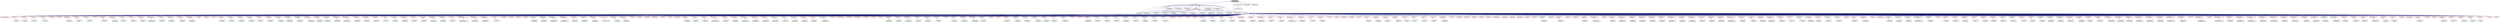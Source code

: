 digraph "SimulationRuntime/c/util/real_array.h"
{
  edge [fontname="Helvetica",fontsize="10",labelfontname="Helvetica",labelfontsize="10"];
  node [fontname="Helvetica",fontsize="10",shape=record];
  Node9 [label="SimulationRuntime/c\l/util/real_array.h",height=0.2,width=0.4,color="black", fillcolor="grey75", style="filled", fontcolor="black"];
  Node9 -> Node10 [dir="back",color="midnightblue",fontsize="10",style="solid",fontname="Helvetica"];
  Node10 [label="build/include/omc/c\l/util/modelica.h",height=0.2,width=0.4,color="black", fillcolor="white", style="filled",URL="$db/ddd/build_2include_2omc_2c_2util_2modelica_8h.html"];
  Node9 -> Node11 [dir="back",color="midnightblue",fontsize="10",style="solid",fontname="Helvetica"];
  Node11 [label="Compiler/runtime/Dynload.cpp",height=0.2,width=0.4,color="black", fillcolor="white", style="filled",URL="$d2/ddb/_dynload_8cpp.html"];
  Node11 -> Node12 [dir="back",color="midnightblue",fontsize="10",style="solid",fontname="Helvetica"];
  Node12 [label="Compiler/runtime/Dynload\l_omc.cpp",height=0.2,width=0.4,color="black", fillcolor="white", style="filled",URL="$df/d60/_dynload__omc_8cpp.html"];
  Node9 -> Node13 [dir="back",color="midnightblue",fontsize="10",style="solid",fontname="Helvetica"];
  Node13 [label="SimulationRuntime/c\l/openmodelica_func.h",height=0.2,width=0.4,color="black", fillcolor="white", style="filled",URL="$db/da3/_simulation_runtime_2c_2openmodelica__func_8h.html"];
  Node13 -> Node14 [dir="back",color="midnightblue",fontsize="10",style="solid",fontname="Helvetica"];
  Node14 [label="build/include/omc/c\l/simulation/solver/initialization\l/initialization.c",height=0.2,width=0.4,color="black", fillcolor="white", style="filled",URL="$d0/d1d/build_2include_2omc_2c_2simulation_2solver_2initialization_2initialization_8c.html"];
  Node13 -> Node15 [dir="back",color="midnightblue",fontsize="10",style="solid",fontname="Helvetica"];
  Node15 [label="build/include/omc/c\l/simulation/solver/model\l_help.c",height=0.2,width=0.4,color="black", fillcolor="white", style="filled",URL="$d1/d37/build_2include_2omc_2c_2simulation_2solver_2model__help_8c.html"];
  Node13 -> Node16 [dir="back",color="midnightblue",fontsize="10",style="solid",fontname="Helvetica"];
  Node16 [label="build/include/omc/c\l/simulation/solver/perform\l_qss_simulation.c",height=0.2,width=0.4,color="black", fillcolor="white", style="filled",URL="$d7/dc4/build_2include_2omc_2c_2simulation_2solver_2perform__qss__simulation_8c.html"];
  Node13 -> Node17 [dir="back",color="midnightblue",fontsize="10",style="solid",fontname="Helvetica"];
  Node17 [label="build/include/omc/c\l/simulation/solver/perform\l_simulation.c",height=0.2,width=0.4,color="black", fillcolor="white", style="filled",URL="$d1/d60/build_2include_2omc_2c_2simulation_2solver_2perform__simulation_8c.html"];
  Node13 -> Node18 [dir="back",color="midnightblue",fontsize="10",style="solid",fontname="Helvetica"];
  Node18 [label="SimulationRuntime/c\l/dataReconciliation\l/dataReconciliation.cpp",height=0.2,width=0.4,color="black", fillcolor="white", style="filled",URL="$de/ddc/data_reconciliation_8cpp.html"];
  Node13 -> Node19 [dir="back",color="midnightblue",fontsize="10",style="solid",fontname="Helvetica"];
  Node19 [label="SimulationRuntime/c\l/linearization/linearize.cpp",height=0.2,width=0.4,color="black", fillcolor="white", style="filled",URL="$d5/d67/linearize_8cpp.html"];
  Node13 -> Node20 [dir="back",color="midnightblue",fontsize="10",style="solid",fontname="Helvetica"];
  Node20 [label="SimulationRuntime/c\l/simulation_data.h",height=0.2,width=0.4,color="red", fillcolor="white", style="filled",URL="$d6/d1f/_simulation_runtime_2c_2simulation__data_8h.html"];
  Node20 -> Node14 [dir="back",color="midnightblue",fontsize="10",style="solid",fontname="Helvetica"];
  Node20 -> Node15 [dir="back",color="midnightblue",fontsize="10",style="solid",fontname="Helvetica"];
  Node20 -> Node10 [dir="back",color="midnightblue",fontsize="10",style="solid",fontname="Helvetica"];
  Node20 -> Node18 [dir="back",color="midnightblue",fontsize="10",style="solid",fontname="Helvetica"];
  Node20 -> Node19 [dir="back",color="midnightblue",fontsize="10",style="solid",fontname="Helvetica"];
  Node20 -> Node13 [dir="back",color="midnightblue",fontsize="10",style="solid",fontname="Helvetica"];
  Node20 -> Node78 [dir="back",color="midnightblue",fontsize="10",style="solid",fontname="Helvetica"];
  Node78 [label="SimulationRuntime/c\l/simulation/simulation\l_runtime.cpp",height=0.2,width=0.4,color="black", fillcolor="white", style="filled",URL="$d4/d09/simulation__runtime_8cpp.html"];
  Node20 -> Node83 [dir="back",color="midnightblue",fontsize="10",style="solid",fontname="Helvetica"];
  Node83 [label="SimulationRuntime/c\l/simulation/solver/dassl.c",height=0.2,width=0.4,color="black", fillcolor="white", style="filled",URL="$df/ddf/dassl_8c.html"];
  Node20 -> Node85 [dir="back",color="midnightblue",fontsize="10",style="solid",fontname="Helvetica"];
  Node85 [label="SimulationRuntime/c\l/simulation/solver/events.c",height=0.2,width=0.4,color="black", fillcolor="white", style="filled",URL="$de/deb/events_8c.html"];
  Node20 -> Node86 [dir="back",color="midnightblue",fontsize="10",style="solid",fontname="Helvetica"];
  Node86 [label="SimulationRuntime/c\l/simulation/solver/external\l_input.c",height=0.2,width=0.4,color="black", fillcolor="white", style="filled",URL="$d9/d48/external__input_8c.html"];
  Node20 -> Node87 [dir="back",color="midnightblue",fontsize="10",style="solid",fontname="Helvetica"];
  Node87 [label="SimulationRuntime/c\l/simulation/solver/ida\l_solver.c",height=0.2,width=0.4,color="black", fillcolor="white", style="filled",URL="$d0/d46/ida__solver_8c.html"];
  Node20 -> Node108 [dir="back",color="midnightblue",fontsize="10",style="solid",fontname="Helvetica"];
  Node108 [label="SimulationRuntime/c\l/simulation/solver/initialization\l/initialization.c",height=0.2,width=0.4,color="black", fillcolor="white", style="filled",URL="$d6/d72/_simulation_runtime_2c_2simulation_2solver_2initialization_2initialization_8c.html"];
  Node20 -> Node136 [dir="back",color="midnightblue",fontsize="10",style="solid",fontname="Helvetica"];
  Node136 [label="SimulationRuntime/c\l/simulation/solver/model\l_help.c",height=0.2,width=0.4,color="black", fillcolor="white", style="filled",URL="$dc/d87/_simulation_runtime_2c_2simulation_2solver_2model__help_8c.html"];
  Node20 -> Node175 [dir="back",color="midnightblue",fontsize="10",style="solid",fontname="Helvetica"];
  Node175 [label="SimulationRuntime/c\l/util/modelica.h",height=0.2,width=0.4,color="red", fillcolor="white", style="filled",URL="$d7/d5a/_simulation_runtime_2c_2util_2modelica_8h.html"];
  Node175 -> Node176 [dir="back",color="midnightblue",fontsize="10",style="solid",fontname="Helvetica"];
  Node176 [label="build/include/omc/scripting\l-API/OpenModelicaScriptingAPI.h",height=0.2,width=0.4,color="red", fillcolor="white", style="filled",URL="$d7/df4/build_2include_2omc_2scripting-_a_p_i_2_open_modelica_scripting_a_p_i_8h.html"];
  Node175 -> Node181 [dir="back",color="midnightblue",fontsize="10",style="solid",fontname="Helvetica"];
  Node181 [label="Compiler/boot/build\l/Absyn.h",height=0.2,width=0.4,color="red", fillcolor="white", style="filled",URL="$dc/dbb/_absyn_8h.html"];
  Node181 -> Node182 [dir="back",color="midnightblue",fontsize="10",style="solid",fontname="Helvetica"];
  Node182 [label="Compiler/boot/build\l/Absyn.c",height=0.2,width=0.4,color="black", fillcolor="white", style="filled",URL="$d0/d78/_absyn_8c.html"];
  Node175 -> Node182 [dir="back",color="midnightblue",fontsize="10",style="solid",fontname="Helvetica"];
  Node175 -> Node428 [dir="back",color="midnightblue",fontsize="10",style="solid",fontname="Helvetica"];
  Node428 [label="Compiler/boot/build\l/Dump.h",height=0.2,width=0.4,color="red", fillcolor="white", style="filled",URL="$d3/d81/_dump_8h.html"];
  Node428 -> Node233 [dir="back",color="midnightblue",fontsize="10",style="solid",fontname="Helvetica"];
  Node233 [label="Compiler/boot/build\l/Dump.c",height=0.2,width=0.4,color="black", fillcolor="white", style="filled",URL="$d8/d4d/_dump_8c.html"];
  Node175 -> Node437 [dir="back",color="midnightblue",fontsize="10",style="solid",fontname="Helvetica"];
  Node437 [label="Compiler/boot/build\l/Error.h",height=0.2,width=0.4,color="red", fillcolor="white", style="filled",URL="$df/d73/_error_8h.html"];
  Node437 -> Node483 [dir="back",color="midnightblue",fontsize="10",style="solid",fontname="Helvetica"];
  Node483 [label="Compiler/boot/build\l/Error.c",height=0.2,width=0.4,color="black", fillcolor="white", style="filled",URL="$db/da1/_compiler_2boot_2build_2error_8c.html"];
  Node175 -> Node587 [dir="back",color="midnightblue",fontsize="10",style="solid",fontname="Helvetica"];
  Node587 [label="Compiler/boot/build\l/List.h",height=0.2,width=0.4,color="red", fillcolor="white", style="filled",URL="$d7/d97/_compiler_2boot_2build_2list_8h.html"];
  Node587 -> Node632 [dir="back",color="midnightblue",fontsize="10",style="solid",fontname="Helvetica"];
  Node632 [label="Compiler/boot/build\l/List.c",height=0.2,width=0.4,color="black", fillcolor="white", style="filled",URL="$da/d72/_compiler_2boot_2build_2list_8c.html"];
  Node175 -> Node654 [dir="back",color="midnightblue",fontsize="10",style="solid",fontname="Helvetica"];
  Node654 [label="Compiler/boot/build\l/System.h",height=0.2,width=0.4,color="red", fillcolor="white", style="filled",URL="$d8/d28/_compiler_2boot_2build_2system_8h.html"];
  Node175 -> Node685 [dir="back",color="midnightblue",fontsize="10",style="solid",fontname="Helvetica"];
  Node685 [label="Compiler/boot/build\l/Util.h",height=0.2,width=0.4,color="red", fillcolor="white", style="filled",URL="$dd/d90/_util_8h.html"];
  Node175 -> Node720 [dir="back",color="midnightblue",fontsize="10",style="solid",fontname="Helvetica"];
  Node720 [label="Compiler/boot/build\l/AbsynDumpTpl.h",height=0.2,width=0.4,color="red", fillcolor="white", style="filled",URL="$d4/d0c/_absyn_dump_tpl_8h.html"];
  Node720 -> Node185 [dir="back",color="midnightblue",fontsize="10",style="solid",fontname="Helvetica"];
  Node185 [label="Compiler/boot/build\l/AbsynDumpTpl.c",height=0.2,width=0.4,color="black", fillcolor="white", style="filled",URL="$d8/d18/_absyn_dump_tpl_8c.html"];
  Node175 -> Node185 [dir="back",color="midnightblue",fontsize="10",style="solid",fontname="Helvetica"];
  Node175 -> Node723 [dir="back",color="midnightblue",fontsize="10",style="solid",fontname="Helvetica"];
  Node723 [label="Compiler/boot/build\l/Config.h",height=0.2,width=0.4,color="red", fillcolor="white", style="filled",URL="$d8/dc1/_compiler_2boot_2build_2config_8h.html"];
  Node723 -> Node474 [dir="back",color="midnightblue",fontsize="10",style="solid",fontname="Helvetica"];
  Node474 [label="Compiler/boot/build\l/Config.c",height=0.2,width=0.4,color="black", fillcolor="white", style="filled",URL="$d1/d5c/_config_8c.html"];
  Node175 -> Node724 [dir="back",color="midnightblue",fontsize="10",style="solid",fontname="Helvetica"];
  Node724 [label="Compiler/boot/build\l/Flags.h",height=0.2,width=0.4,color="red", fillcolor="white", style="filled",URL="$dd/ded/_flags_8h.html"];
  Node724 -> Node494 [dir="back",color="midnightblue",fontsize="10",style="solid",fontname="Helvetica"];
  Node494 [label="Compiler/boot/build\l/Flags.c",height=0.2,width=0.4,color="black", fillcolor="white", style="filled",URL="$d3/db3/_flags_8c.html"];
  Node175 -> Node727 [dir="back",color="midnightblue",fontsize="10",style="solid",fontname="Helvetica"];
  Node727 [label="Compiler/boot/build\l/Tpl.h",height=0.2,width=0.4,color="red", fillcolor="white", style="filled",URL="$dc/d21/_tpl_8h.html"];
  Node175 -> Node734 [dir="back",color="midnightblue",fontsize="10",style="solid",fontname="Helvetica"];
  Node734 [label="Compiler/boot/build\l/AbsynUtil.h",height=0.2,width=0.4,color="red", fillcolor="white", style="filled",URL="$df/d23/_absyn_util_8h.html"];
  Node734 -> Node187 [dir="back",color="midnightblue",fontsize="10",style="solid",fontname="Helvetica"];
  Node187 [label="Compiler/boot/build\l/AbsynUtil.c",height=0.2,width=0.4,color="black", fillcolor="white", style="filled",URL="$d3/dc6/_absyn_util_8c.html"];
  Node175 -> Node187 [dir="back",color="midnightblue",fontsize="10",style="solid",fontname="Helvetica"];
  Node175 -> Node735 [dir="back",color="midnightblue",fontsize="10",style="solid",fontname="Helvetica"];
  Node735 [label="Compiler/boot/build\l/AdjacencyMatrix.h",height=0.2,width=0.4,color="red", fillcolor="white", style="filled",URL="$d5/d54/_adjacency_matrix_8h.html"];
  Node735 -> Node589 [dir="back",color="midnightblue",fontsize="10",style="solid",fontname="Helvetica"];
  Node589 [label="Compiler/boot/build\l/AdjacencyMatrix.c",height=0.2,width=0.4,color="black", fillcolor="white", style="filled",URL="$db/d1c/_adjacency_matrix_8c.html"];
  Node175 -> Node589 [dir="back",color="midnightblue",fontsize="10",style="solid",fontname="Helvetica"];
  Node175 -> Node736 [dir="back",color="midnightblue",fontsize="10",style="solid",fontname="Helvetica"];
  Node736 [label="Compiler/boot/build\l/Array.h",height=0.2,width=0.4,color="red", fillcolor="white", style="filled",URL="$da/d96/_compiler_2boot_2build_2_array_8h.html"];
  Node736 -> Node441 [dir="back",color="midnightblue",fontsize="10",style="solid",fontname="Helvetica"];
  Node441 [label="Compiler/boot/build\l/Array.c",height=0.2,width=0.4,color="black", fillcolor="white", style="filled",URL="$da/d17/_array_8c.html"];
  Node175 -> Node739 [dir="back",color="midnightblue",fontsize="10",style="solid",fontname="Helvetica"];
  Node739 [label="Compiler/boot/build\l/Debug.h",height=0.2,width=0.4,color="red", fillcolor="white", style="filled",URL="$d0/d4b/_debug_8h.html"];
  Node739 -> Node740 [dir="back",color="midnightblue",fontsize="10",style="solid",fontname="Helvetica"];
  Node740 [label="Compiler/boot/build\l/Debug.c",height=0.2,width=0.4,color="black", fillcolor="white", style="filled",URL="$d6/d1d/_compiler_2boot_2build_2debug_8c.html"];
  Node175 -> Node741 [dir="back",color="midnightblue",fontsize="10",style="solid",fontname="Helvetica"];
  Node741 [label="Compiler/boot/build\l/Algorithm.h",height=0.2,width=0.4,color="red", fillcolor="white", style="filled",URL="$d8/dda/_algorithm_8h.html"];
  Node741 -> Node439 [dir="back",color="midnightblue",fontsize="10",style="solid",fontname="Helvetica"];
  Node439 [label="Compiler/boot/build\l/Algorithm.c",height=0.2,width=0.4,color="black", fillcolor="white", style="filled",URL="$d7/dda/_algorithm_8c.html"];
  Node175 -> Node439 [dir="back",color="midnightblue",fontsize="10",style="solid",fontname="Helvetica"];
  Node175 -> Node742 [dir="back",color="midnightblue",fontsize="10",style="solid",fontname="Helvetica"];
  Node742 [label="Compiler/boot/build\l/ComponentReference.h",height=0.2,width=0.4,color="red", fillcolor="white", style="filled",URL="$de/d6b/_component_reference_8h.html"];
  Node742 -> Node221 [dir="back",color="midnightblue",fontsize="10",style="solid",fontname="Helvetica"];
  Node221 [label="Compiler/boot/build\l/ComponentReference.c",height=0.2,width=0.4,color="black", fillcolor="white", style="filled",URL="$d9/d14/_component_reference_8c.html"];
  Node175 -> Node773 [dir="back",color="midnightblue",fontsize="10",style="solid",fontname="Helvetica"];
  Node773 [label="Compiler/boot/build\l/DAEUtil.h",height=0.2,width=0.4,color="red", fillcolor="white", style="filled",URL="$dd/d15/_d_a_e_util_8h.html"];
  Node773 -> Node229 [dir="back",color="midnightblue",fontsize="10",style="solid",fontname="Helvetica"];
  Node229 [label="Compiler/boot/build\l/DAEUtil.c",height=0.2,width=0.4,color="black", fillcolor="white", style="filled",URL="$d0/d29/_d_a_e_util_8c.html"];
  Node175 -> Node774 [dir="back",color="midnightblue",fontsize="10",style="solid",fontname="Helvetica"];
  Node774 [label="Compiler/boot/build\l/ElementSource.h",height=0.2,width=0.4,color="red", fillcolor="white", style="filled",URL="$d1/deb/_element_source_8h.html"];
  Node774 -> Node482 [dir="back",color="midnightblue",fontsize="10",style="solid",fontname="Helvetica"];
  Node482 [label="Compiler/boot/build\l/ElementSource.c",height=0.2,width=0.4,color="black", fillcolor="white", style="filled",URL="$dc/dd3/_element_source_8c.html"];
  Node175 -> Node775 [dir="back",color="midnightblue",fontsize="10",style="solid",fontname="Helvetica"];
  Node775 [label="Compiler/boot/build\l/Expression.h",height=0.2,width=0.4,color="red", fillcolor="white", style="filled",URL="$d6/d99/_expression_8h.html"];
  Node775 -> Node239 [dir="back",color="midnightblue",fontsize="10",style="solid",fontname="Helvetica"];
  Node239 [label="Compiler/boot/build\l/Expression.c",height=0.2,width=0.4,color="black", fillcolor="white", style="filled",URL="$d1/d08/_expression_8c.html"];
  Node175 -> Node784 [dir="back",color="midnightblue",fontsize="10",style="solid",fontname="Helvetica"];
  Node784 [label="Compiler/boot/build\l/ExpressionDump.h",height=0.2,width=0.4,color="red", fillcolor="white", style="filled",URL="$d0/d25/_expression_dump_8h.html"];
  Node784 -> Node241 [dir="back",color="midnightblue",fontsize="10",style="solid",fontname="Helvetica"];
  Node241 [label="Compiler/boot/build\l/ExpressionDump.c",height=0.2,width=0.4,color="black", fillcolor="white", style="filled",URL="$d8/d16/_expression_dump_8c.html"];
  Node175 -> Node785 [dir="back",color="midnightblue",fontsize="10",style="solid",fontname="Helvetica"];
  Node785 [label="Compiler/boot/build\l/SCode.h",height=0.2,width=0.4,color="red", fillcolor="white", style="filled",URL="$d3/d9e/_s_code_8h.html"];
  Node175 -> Node786 [dir="back",color="midnightblue",fontsize="10",style="solid",fontname="Helvetica"];
  Node786 [label="Compiler/boot/build\l/SCodeDump.h",height=0.2,width=0.4,color="red", fillcolor="white", style="filled",URL="$d5/dc8/_s_code_dump_8h.html"];
  Node175 -> Node787 [dir="back",color="midnightblue",fontsize="10",style="solid",fontname="Helvetica"];
  Node787 [label="Compiler/boot/build\l/Types.h",height=0.2,width=0.4,color="red", fillcolor="white", style="filled",URL="$da/d34/_compiler_2boot_2build_2types_8h.html"];
  Node175 -> Node441 [dir="back",color="midnightblue",fontsize="10",style="solid",fontname="Helvetica"];
  Node175 -> Node788 [dir="back",color="midnightblue",fontsize="10",style="solid",fontname="Helvetica"];
  Node788 [label="Compiler/boot/build\l/AvlSetCR.h",height=0.2,width=0.4,color="red", fillcolor="white", style="filled",URL="$d2/d6b/_avl_set_c_r_8h.html"];
  Node788 -> Node744 [dir="back",color="midnightblue",fontsize="10",style="solid",fontname="Helvetica"];
  Node744 [label="Compiler/boot/build\l/AvlSetCR.c",height=0.2,width=0.4,color="black", fillcolor="white", style="filled",URL="$d2/d60/_avl_set_c_r_8c.html"];
  Node175 -> Node744 [dir="back",color="midnightblue",fontsize="10",style="solid",fontname="Helvetica"];
  Node175 -> Node789 [dir="back",color="midnightblue",fontsize="10",style="solid",fontname="Helvetica"];
  Node789 [label="Compiler/boot/build\l/AvlSetInt.h",height=0.2,width=0.4,color="red", fillcolor="white", style="filled",URL="$d9/dbc/_avl_set_int_8h.html"];
  Node789 -> Node790 [dir="back",color="midnightblue",fontsize="10",style="solid",fontname="Helvetica"];
  Node790 [label="Compiler/boot/build\l/AvlSetInt.c",height=0.2,width=0.4,color="black", fillcolor="white", style="filled",URL="$d6/d9f/_avl_set_int_8c.html"];
  Node175 -> Node790 [dir="back",color="midnightblue",fontsize="10",style="solid",fontname="Helvetica"];
  Node175 -> Node792 [dir="back",color="midnightblue",fontsize="10",style="solid",fontname="Helvetica"];
  Node792 [label="Compiler/boot/build\l/AvlSetPath.h",height=0.2,width=0.4,color="red", fillcolor="white", style="filled",URL="$d9/d96/_avl_set_path_8h.html"];
  Node792 -> Node189 [dir="back",color="midnightblue",fontsize="10",style="solid",fontname="Helvetica"];
  Node189 [label="Compiler/boot/build\l/AvlSetPath.c",height=0.2,width=0.4,color="black", fillcolor="white", style="filled",URL="$da/dbe/_avl_set_path_8c.html"];
  Node175 -> Node189 [dir="back",color="midnightblue",fontsize="10",style="solid",fontname="Helvetica"];
  Node175 -> Node793 [dir="back",color="midnightblue",fontsize="10",style="solid",fontname="Helvetica"];
  Node793 [label="Compiler/boot/build\l/AvlSetString.h",height=0.2,width=0.4,color="red", fillcolor="white", style="filled",URL="$db/db3/_avl_set_string_8h.html"];
  Node793 -> Node794 [dir="back",color="midnightblue",fontsize="10",style="solid",fontname="Helvetica"];
  Node794 [label="Compiler/boot/build\l/AvlSetString.c",height=0.2,width=0.4,color="black", fillcolor="white", style="filled",URL="$d1/d5c/_avl_set_string_8c.html"];
  Node175 -> Node794 [dir="back",color="midnightblue",fontsize="10",style="solid",fontname="Helvetica"];
  Node175 -> Node796 [dir="back",color="midnightblue",fontsize="10",style="solid",fontname="Helvetica"];
  Node796 [label="Compiler/boot/build\l/AvlTree.h",height=0.2,width=0.4,color="red", fillcolor="white", style="filled",URL="$d8/d81/_avl_tree_8h.html"];
  Node796 -> Node443 [dir="back",color="midnightblue",fontsize="10",style="solid",fontname="Helvetica"];
  Node443 [label="Compiler/boot/build\l/AvlTree.c",height=0.2,width=0.4,color="black", fillcolor="white", style="filled",URL="$dc/da6/_avl_tree_8c.html"];
  Node175 -> Node443 [dir="back",color="midnightblue",fontsize="10",style="solid",fontname="Helvetica"];
  Node175 -> Node797 [dir="back",color="midnightblue",fontsize="10",style="solid",fontname="Helvetica"];
  Node797 [label="Compiler/boot/build\l/AvlTreeCRToInt.h",height=0.2,width=0.4,color="red", fillcolor="white", style="filled",URL="$d3/df2/_avl_tree_c_r_to_int_8h.html"];
  Node797 -> Node746 [dir="back",color="midnightblue",fontsize="10",style="solid",fontname="Helvetica"];
  Node746 [label="Compiler/boot/build\l/AvlTreeCRToInt.c",height=0.2,width=0.4,color="black", fillcolor="white", style="filled",URL="$d0/d1d/_avl_tree_c_r_to_int_8c.html"];
  Node175 -> Node746 [dir="back",color="midnightblue",fontsize="10",style="solid",fontname="Helvetica"];
  Node175 -> Node798 [dir="back",color="midnightblue",fontsize="10",style="solid",fontname="Helvetica"];
  Node798 [label="Compiler/boot/build\l/AvlTreeString.h",height=0.2,width=0.4,color="red", fillcolor="white", style="filled",URL="$dd/d82/_avl_tree_string_8h.html"];
  Node798 -> Node799 [dir="back",color="midnightblue",fontsize="10",style="solid",fontname="Helvetica"];
  Node799 [label="Compiler/boot/build\l/AvlTreeString.c",height=0.2,width=0.4,color="black", fillcolor="white", style="filled",URL="$d2/d76/_avl_tree_string_8c.html"];
  Node175 -> Node799 [dir="back",color="midnightblue",fontsize="10",style="solid",fontname="Helvetica"];
  Node175 -> Node801 [dir="back",color="midnightblue",fontsize="10",style="solid",fontname="Helvetica"];
  Node801 [label="Compiler/boot/build\l/AvlTreeStringString.h",height=0.2,width=0.4,color="red", fillcolor="white", style="filled",URL="$d0/d6f/_avl_tree_string_string_8h.html"];
  Node801 -> Node802 [dir="back",color="midnightblue",fontsize="10",style="solid",fontname="Helvetica"];
  Node802 [label="Compiler/boot/build\l/AvlTreeStringString.c",height=0.2,width=0.4,color="black", fillcolor="white", style="filled",URL="$dc/d3c/_avl_tree_string_string_8c.html"];
  Node175 -> Node802 [dir="back",color="midnightblue",fontsize="10",style="solid",fontname="Helvetica"];
  Node175 -> Node804 [dir="back",color="midnightblue",fontsize="10",style="solid",fontname="Helvetica"];
  Node804 [label="Compiler/boot/build\l/BackendDAE.h",height=0.2,width=0.4,color="black", fillcolor="white", style="filled",URL="$d1/d7f/_backend_d_a_e_8h.html"];
  Node804 -> Node805 [dir="back",color="midnightblue",fontsize="10",style="solid",fontname="Helvetica"];
  Node805 [label="Compiler/boot/build\l/BackendDAE.c",height=0.2,width=0.4,color="black", fillcolor="white", style="filled",URL="$d2/d24/_backend_d_a_e_8c.html"];
  Node175 -> Node805 [dir="back",color="midnightblue",fontsize="10",style="solid",fontname="Helvetica"];
  Node175 -> Node806 [dir="back",color="midnightblue",fontsize="10",style="solid",fontname="Helvetica"];
  Node806 [label="Compiler/boot/build\l/BackendDAECreate.h",height=0.2,width=0.4,color="red", fillcolor="white", style="filled",URL="$df/df0/_backend_d_a_e_create_8h.html"];
  Node806 -> Node191 [dir="back",color="midnightblue",fontsize="10",style="solid",fontname="Helvetica"];
  Node191 [label="Compiler/boot/build\l/BackendDAECreate.c",height=0.2,width=0.4,color="black", fillcolor="white", style="filled",URL="$d7/d3b/_backend_d_a_e_create_8c.html"];
  Node175 -> Node191 [dir="back",color="midnightblue",fontsize="10",style="solid",fontname="Helvetica"];
  Node175 -> Node807 [dir="back",color="midnightblue",fontsize="10",style="solid",fontname="Helvetica"];
  Node807 [label="Compiler/boot/build\l/BackendDAEUtil.h",height=0.2,width=0.4,color="red", fillcolor="white", style="filled",URL="$de/d7d/_backend_d_a_e_util_8h.html"];
  Node807 -> Node195 [dir="back",color="midnightblue",fontsize="10",style="solid",fontname="Helvetica"];
  Node195 [label="Compiler/boot/build\l/BackendDAEUtil.c",height=0.2,width=0.4,color="black", fillcolor="white", style="filled",URL="$d4/dac/_backend_d_a_e_util_8c.html"];
  Node175 -> Node808 [dir="back",color="midnightblue",fontsize="10",style="solid",fontname="Helvetica"];
  Node808 [label="Compiler/boot/build\l/BackendDump.h",height=0.2,width=0.4,color="red", fillcolor="white", style="filled",URL="$df/df2/_backend_dump_8h.html"];
  Node808 -> Node197 [dir="back",color="midnightblue",fontsize="10",style="solid",fontname="Helvetica"];
  Node197 [label="Compiler/boot/build\l/BackendDump.c",height=0.2,width=0.4,color="black", fillcolor="white", style="filled",URL="$d0/df5/_backend_dump_8c.html"];
  Node175 -> Node809 [dir="back",color="midnightblue",fontsize="10",style="solid",fontname="Helvetica"];
  Node809 [label="Compiler/boot/build\l/BackendEquation.h",height=0.2,width=0.4,color="red", fillcolor="white", style="filled",URL="$df/d72/_backend_equation_8h.html"];
  Node809 -> Node199 [dir="back",color="midnightblue",fontsize="10",style="solid",fontname="Helvetica"];
  Node199 [label="Compiler/boot/build\l/BackendEquation.c",height=0.2,width=0.4,color="black", fillcolor="white", style="filled",URL="$d2/ddf/_backend_equation_8c.html"];
  Node175 -> Node810 [dir="back",color="midnightblue",fontsize="10",style="solid",fontname="Helvetica"];
  Node810 [label="Compiler/boot/build\l/BackendVarTransform.h",height=0.2,width=0.4,color="red", fillcolor="white", style="filled",URL="$da/db6/_backend_var_transform_8h.html"];
  Node810 -> Node203 [dir="back",color="midnightblue",fontsize="10",style="solid",fontname="Helvetica"];
  Node203 [label="Compiler/boot/build\l/BackendVarTransform.c",height=0.2,width=0.4,color="black", fillcolor="white", style="filled",URL="$db/dee/_backend_var_transform_8c.html"];
  Node175 -> Node811 [dir="back",color="midnightblue",fontsize="10",style="solid",fontname="Helvetica"];
  Node811 [label="Compiler/boot/build\l/BackendVariable.h",height=0.2,width=0.4,color="red", fillcolor="white", style="filled",URL="$d5/dd6/_backend_variable_8h.html"];
  Node811 -> Node430 [dir="back",color="midnightblue",fontsize="10",style="solid",fontname="Helvetica"];
  Node430 [label="Compiler/boot/build\l/BackendVariable.c",height=0.2,width=0.4,color="black", fillcolor="white", style="filled",URL="$dd/db3/_backend_variable_8c.html"];
  Node175 -> Node812 [dir="back",color="midnightblue",fontsize="10",style="solid",fontname="Helvetica"];
  Node812 [label="Compiler/boot/build\l/BaseHashTable.h",height=0.2,width=0.4,color="red", fillcolor="white", style="filled",URL="$d1/dae/_base_hash_table_8h.html"];
  Node812 -> Node447 [dir="back",color="midnightblue",fontsize="10",style="solid",fontname="Helvetica"];
  Node447 [label="Compiler/boot/build\l/BaseHashTable.c",height=0.2,width=0.4,color="black", fillcolor="white", style="filled",URL="$d1/d89/_base_hash_table_8c.html"];
  Node175 -> Node825 [dir="back",color="midnightblue",fontsize="10",style="solid",fontname="Helvetica"];
  Node825 [label="Compiler/boot/build\l/CheckModel.h",height=0.2,width=0.4,color="red", fillcolor="white", style="filled",URL="$da/d2d/_check_model_8h.html"];
  Node825 -> Node455 [dir="back",color="midnightblue",fontsize="10",style="solid",fontname="Helvetica"];
  Node455 [label="Compiler/boot/build\l/CheckModel.c",height=0.2,width=0.4,color="black", fillcolor="white", style="filled",URL="$d1/d2f/_check_model_8c.html"];
  Node175 -> Node826 [dir="back",color="midnightblue",fontsize="10",style="solid",fontname="Helvetica"];
  Node826 [label="Compiler/boot/build\l/DAE.h",height=0.2,width=0.4,color="red", fillcolor="white", style="filled",URL="$dc/d9d/_d_a_e_8h.html"];
  Node826 -> Node225 [dir="back",color="midnightblue",fontsize="10",style="solid",fontname="Helvetica"];
  Node225 [label="Compiler/boot/build\l/DAE.c",height=0.2,width=0.4,color="black", fillcolor="white", style="filled",URL="$df/d07/_d_a_e_8c.html"];
  Node175 -> Node827 [dir="back",color="midnightblue",fontsize="10",style="solid",fontname="Helvetica"];
  Node827 [label="Compiler/boot/build\l/DAEDump.h",height=0.2,width=0.4,color="red", fillcolor="white", style="filled",URL="$d2/db8/_d_a_e_dump_8h.html"];
  Node827 -> Node227 [dir="back",color="midnightblue",fontsize="10",style="solid",fontname="Helvetica"];
  Node227 [label="Compiler/boot/build\l/DAEDump.c",height=0.2,width=0.4,color="black", fillcolor="white", style="filled",URL="$d6/de3/_d_a_e_dump_8c.html"];
  Node175 -> Node830 [dir="back",color="midnightblue",fontsize="10",style="solid",fontname="Helvetica"];
  Node830 [label="Compiler/boot/build\l/DoubleEndedList.h",height=0.2,width=0.4,color="red", fillcolor="white", style="filled",URL="$d2/d77/_double_ended_list_8h.html"];
  Node830 -> Node831 [dir="back",color="midnightblue",fontsize="10",style="solid",fontname="Helvetica"];
  Node831 [label="Compiler/boot/build\l/DoubleEndedList.c",height=0.2,width=0.4,color="black", fillcolor="white", style="filled",URL="$df/d56/_double_ended_list_8c.html"];
  Node175 -> Node832 [dir="back",color="midnightblue",fontsize="10",style="solid",fontname="Helvetica"];
  Node832 [label="Compiler/boot/build\l/ErrorExt.h",height=0.2,width=0.4,color="red", fillcolor="white", style="filled",URL="$d1/d40/boot_2build_2_error_ext_8h.html"];
  Node832 -> Node833 [dir="back",color="midnightblue",fontsize="10",style="solid",fontname="Helvetica"];
  Node833 [label="Compiler/boot/build\l/ErrorExt.c",height=0.2,width=0.4,color="black", fillcolor="white", style="filled",URL="$d4/dce/_error_ext_8c.html"];
  Node175 -> Node834 [dir="back",color="midnightblue",fontsize="10",style="solid",fontname="Helvetica"];
  Node834 [label="Compiler/boot/build\l/ExecStat.h",height=0.2,width=0.4,color="red", fillcolor="white", style="filled",URL="$dd/d3c/_exec_stat_8h.html"];
  Node834 -> Node488 [dir="back",color="midnightblue",fontsize="10",style="solid",fontname="Helvetica"];
  Node488 [label="Compiler/boot/build\l/ExecStat.c",height=0.2,width=0.4,color="black", fillcolor="white", style="filled",URL="$df/ded/_exec_stat_8c.html"];
  Node175 -> Node835 [dir="back",color="midnightblue",fontsize="10",style="solid",fontname="Helvetica"];
  Node835 [label="Compiler/boot/build\l/ExpressionSimplify.h",height=0.2,width=0.4,color="red", fillcolor="white", style="filled",URL="$d9/dc1/_expression_simplify_8h.html"];
  Node835 -> Node243 [dir="back",color="midnightblue",fontsize="10",style="solid",fontname="Helvetica"];
  Node243 [label="Compiler/boot/build\l/ExpressionSimplify.c",height=0.2,width=0.4,color="black", fillcolor="white", style="filled",URL="$d3/da5/_expression_simplify_8c.html"];
  Node175 -> Node836 [dir="back",color="midnightblue",fontsize="10",style="solid",fontname="Helvetica"];
  Node836 [label="Compiler/boot/build\l/ExpressionSolve.h",height=0.2,width=0.4,color="red", fillcolor="white", style="filled",URL="$d1/dd9/_expression_solve_8h.html"];
  Node836 -> Node245 [dir="back",color="midnightblue",fontsize="10",style="solid",fontname="Helvetica"];
  Node245 [label="Compiler/boot/build\l/ExpressionSolve.c",height=0.2,width=0.4,color="black", fillcolor="white", style="filled",URL="$d1/d87/_expression_solve_8c.html"];
  Node175 -> Node837 [dir="back",color="midnightblue",fontsize="10",style="solid",fontname="Helvetica"];
  Node837 [label="Compiler/boot/build\l/FCore.h",height=0.2,width=0.4,color="red", fillcolor="white", style="filled",URL="$db/dda/_f_core_8h.html"];
  Node837 -> Node247 [dir="back",color="midnightblue",fontsize="10",style="solid",fontname="Helvetica"];
  Node247 [label="Compiler/boot/build\l/FCore.c",height=0.2,width=0.4,color="black", fillcolor="white", style="filled",URL="$d2/d08/_f_core_8c.html"];
  Node175 -> Node838 [dir="back",color="midnightblue",fontsize="10",style="solid",fontname="Helvetica"];
  Node838 [label="Compiler/boot/build\l/HashTableCrToExpSourceTpl.h",height=0.2,width=0.4,color="red", fillcolor="white", style="filled",URL="$d4/d07/_hash_table_cr_to_exp_source_tpl_8h.html"];
  Node838 -> Node766 [dir="back",color="midnightblue",fontsize="10",style="solid",fontname="Helvetica"];
  Node766 [label="Compiler/boot/build\l/HashTableCrToExpSourceTpl.c",height=0.2,width=0.4,color="black", fillcolor="white", style="filled",URL="$d1/d33/_hash_table_cr_to_exp_source_tpl_8c.html"];
  Node175 -> Node839 [dir="back",color="midnightblue",fontsize="10",style="solid",fontname="Helvetica"];
  Node839 [label="Compiler/boot/build\l/HashTableExpToExp.h",height=0.2,width=0.4,color="red", fillcolor="white", style="filled",URL="$d7/de5/_hash_table_exp_to_exp_8h.html"];
  Node839 -> Node779 [dir="back",color="midnightblue",fontsize="10",style="solid",fontname="Helvetica"];
  Node779 [label="Compiler/boot/build\l/HashTableExpToExp.c",height=0.2,width=0.4,color="black", fillcolor="white", style="filled",URL="$d5/deb/_hash_table_exp_to_exp_8c.html"];
  Node175 -> Node840 [dir="back",color="midnightblue",fontsize="10",style="solid",fontname="Helvetica"];
  Node840 [label="Compiler/boot/build\l/HashTableExpToIndex.h",height=0.2,width=0.4,color="red", fillcolor="white", style="filled",URL="$d1/dcd/_hash_table_exp_to_index_8h.html"];
  Node840 -> Node781 [dir="back",color="midnightblue",fontsize="10",style="solid",fontname="Helvetica"];
  Node781 [label="Compiler/boot/build\l/HashTableExpToIndex.c",height=0.2,width=0.4,color="black", fillcolor="white", style="filled",URL="$df/d9a/_hash_table_exp_to_index_8c.html"];
  Node175 -> Node841 [dir="back",color="midnightblue",fontsize="10",style="solid",fontname="Helvetica"];
  Node841 [label="Compiler/boot/build\l/Inline.h",height=0.2,width=0.4,color="red", fillcolor="white", style="filled",URL="$d0/d3c/_inline_8h.html"];
  Node841 -> Node277 [dir="back",color="midnightblue",fontsize="10",style="solid",fontname="Helvetica"];
  Node277 [label="Compiler/boot/build\l/Inline.c",height=0.2,width=0.4,color="black", fillcolor="white", style="filled",URL="$df/d94/_inline_8c.html"];
  Node175 -> Node842 [dir="back",color="midnightblue",fontsize="10",style="solid",fontname="Helvetica"];
  Node842 [label="Compiler/boot/build\l/StackOverflow.h",height=0.2,width=0.4,color="red", fillcolor="white", style="filled",URL="$d5/d6a/_stack_overflow_8h.html"];
  Node175 -> Node843 [dir="back",color="midnightblue",fontsize="10",style="solid",fontname="Helvetica"];
  Node843 [label="Compiler/boot/build\l/VarTransform.h",height=0.2,width=0.4,color="red", fillcolor="white", style="filled",URL="$dd/dd8/_var_transform_8h.html"];
  Node175 -> Node844 [dir="back",color="midnightblue",fontsize="10",style="solid",fontname="Helvetica"];
  Node844 [label="Compiler/boot/build\l/Vectorization.h",height=0.2,width=0.4,color="red", fillcolor="white", style="filled",URL="$d6/dee/_vectorization_8h.html"];
  Node175 -> Node845 [dir="back",color="midnightblue",fontsize="10",style="solid",fontname="Helvetica"];
  Node845 [label="Compiler/boot/build\l/ZeroCrossings.h",height=0.2,width=0.4,color="red", fillcolor="white", style="filled",URL="$d9/d6a/_zero_crossings_8h.html"];
  Node175 -> Node846 [dir="back",color="midnightblue",fontsize="10",style="solid",fontname="Helvetica"];
  Node846 [label="Compiler/boot/build\l/BackendDAEEXT.h",height=0.2,width=0.4,color="red", fillcolor="white", style="filled",URL="$d8/d2f/_backend_d_a_e_e_x_t_8h.html"];
  Node846 -> Node847 [dir="back",color="midnightblue",fontsize="10",style="solid",fontname="Helvetica"];
  Node847 [label="Compiler/boot/build\l/BackendDAEEXT.c",height=0.2,width=0.4,color="black", fillcolor="white", style="filled",URL="$dc/de8/_backend_d_a_e_e_x_t_8c.html"];
  Node175 -> Node847 [dir="back",color="midnightblue",fontsize="10",style="solid",fontname="Helvetica"];
  Node175 -> Node848 [dir="back",color="midnightblue",fontsize="10",style="solid",fontname="Helvetica"];
  Node848 [label="Compiler/boot/build\l/BackendDAEFunc.h",height=0.2,width=0.4,color="black", fillcolor="white", style="filled",URL="$d5/d6b/_backend_d_a_e_func_8h.html"];
  Node848 -> Node849 [dir="back",color="midnightblue",fontsize="10",style="solid",fontname="Helvetica"];
  Node849 [label="Compiler/boot/build\l/BackendDAEFunc.c",height=0.2,width=0.4,color="black", fillcolor="white", style="filled",URL="$d5/d1c/_backend_d_a_e_func_8c.html"];
  Node175 -> Node849 [dir="back",color="midnightblue",fontsize="10",style="solid",fontname="Helvetica"];
  Node175 -> Node850 [dir="back",color="midnightblue",fontsize="10",style="solid",fontname="Helvetica"];
  Node850 [label="Compiler/boot/build\l/BackendDAEOptimize.h",height=0.2,width=0.4,color="red", fillcolor="white", style="filled",URL="$d2/d52/_backend_d_a_e_optimize_8h.html"];
  Node850 -> Node193 [dir="back",color="midnightblue",fontsize="10",style="solid",fontname="Helvetica"];
  Node193 [label="Compiler/boot/build\l/BackendDAEOptimize.c",height=0.2,width=0.4,color="black", fillcolor="white", style="filled",URL="$de/d7d/_backend_d_a_e_optimize_8c.html"];
  Node175 -> Node193 [dir="back",color="midnightblue",fontsize="10",style="solid",fontname="Helvetica"];
  Node175 -> Node851 [dir="back",color="midnightblue",fontsize="10",style="solid",fontname="Helvetica"];
  Node851 [label="Compiler/boot/build\l/BackendDAETransform.h",height=0.2,width=0.4,color="red", fillcolor="white", style="filled",URL="$df/d28/_backend_d_a_e_transform_8h.html"];
  Node851 -> Node445 [dir="back",color="midnightblue",fontsize="10",style="solid",fontname="Helvetica"];
  Node445 [label="Compiler/boot/build\l/BackendDAETransform.c",height=0.2,width=0.4,color="black", fillcolor="white", style="filled",URL="$da/da1/_backend_d_a_e_transform_8c.html"];
  Node175 -> Node852 [dir="back",color="midnightblue",fontsize="10",style="solid",fontname="Helvetica"];
  Node852 [label="Compiler/boot/build\l/BackendInline.h",height=0.2,width=0.4,color="red", fillcolor="white", style="filled",URL="$da/d87/_backend_inline_8h.html"];
  Node852 -> Node201 [dir="back",color="midnightblue",fontsize="10",style="solid",fontname="Helvetica"];
  Node201 [label="Compiler/boot/build\l/BackendInline.c",height=0.2,width=0.4,color="black", fillcolor="white", style="filled",URL="$d0/d9b/_backend_inline_8c.html"];
  Node175 -> Node853 [dir="back",color="midnightblue",fontsize="10",style="solid",fontname="Helvetica"];
  Node853 [label="Compiler/boot/build\l/Differentiate.h",height=0.2,width=0.4,color="red", fillcolor="white", style="filled",URL="$da/d61/_differentiate_8h.html"];
  Node853 -> Node231 [dir="back",color="midnightblue",fontsize="10",style="solid",fontname="Helvetica"];
  Node231 [label="Compiler/boot/build\l/Differentiate.c",height=0.2,width=0.4,color="black", fillcolor="white", style="filled",URL="$d1/dcb/_differentiate_8c.html"];
  Node175 -> Node854 [dir="back",color="midnightblue",fontsize="10",style="solid",fontname="Helvetica"];
  Node854 [label="Compiler/boot/build\l/ExpandableArray.h",height=0.2,width=0.4,color="red", fillcolor="white", style="filled",URL="$dd/dc7/_expandable_array_8h.html"];
  Node854 -> Node695 [dir="back",color="midnightblue",fontsize="10",style="solid",fontname="Helvetica"];
  Node695 [label="Compiler/boot/build\l/ExpandableArray.c",height=0.2,width=0.4,color="black", fillcolor="white", style="filled",URL="$d0/d79/_expandable_array_8c.html"];
  Node175 -> Node855 [dir="back",color="midnightblue",fontsize="10",style="solid",fontname="Helvetica"];
  Node855 [label="Compiler/boot/build/GC.h",height=0.2,width=0.4,color="red", fillcolor="white", style="filled",URL="$dc/d22/_compiler_2boot_2build_2gc_8h.html"];
  Node855 -> Node883 [dir="back",color="midnightblue",fontsize="10",style="solid",fontname="Helvetica"];
  Node883 [label="Compiler/boot/build/GC.c",height=0.2,width=0.4,color="black", fillcolor="white", style="filled",URL="$df/dcc/_compiler_2boot_2build_2gc_8c.html"];
  Node175 -> Node937 [dir="back",color="midnightblue",fontsize="10",style="solid",fontname="Helvetica"];
  Node937 [label="Compiler/boot/build\l/HashTable2.h",height=0.2,width=0.4,color="red", fillcolor="white", style="filled",URL="$d9/d20/_hash_table2_8h.html"];
  Node937 -> Node752 [dir="back",color="midnightblue",fontsize="10",style="solid",fontname="Helvetica"];
  Node752 [label="Compiler/boot/build\l/HashTable2.c",height=0.2,width=0.4,color="black", fillcolor="white", style="filled",URL="$d1/d05/_hash_table2_8c.html"];
  Node175 -> Node938 [dir="back",color="midnightblue",fontsize="10",style="solid",fontname="Helvetica"];
  Node938 [label="Compiler/boot/build\l/HpcOmTaskGraph.h",height=0.2,width=0.4,color="red", fillcolor="white", style="filled",URL="$d3/da8/_hpc_om_task_graph_8h.html"];
  Node938 -> Node508 [dir="back",color="midnightblue",fontsize="10",style="solid",fontname="Helvetica"];
  Node508 [label="Compiler/boot/build\l/HpcOmTaskGraph.c",height=0.2,width=0.4,color="black", fillcolor="white", style="filled",URL="$d6/dc2/_hpc_om_task_graph_8c.html"];
  Node175 -> Node939 [dir="back",color="midnightblue",fontsize="10",style="solid",fontname="Helvetica"];
  Node939 [label="Compiler/boot/build\l/Matching.h",height=0.2,width=0.4,color="red", fillcolor="white", style="filled",URL="$dc/d38/_matching_8h.html"];
  Node175 -> Node940 [dir="back",color="midnightblue",fontsize="10",style="solid",fontname="Helvetica"];
  Node940 [label="Compiler/boot/build\l/Mutable.h",height=0.2,width=0.4,color="red", fillcolor="white", style="filled",URL="$d9/deb/_mutable_8h.html"];
  Node175 -> Node942 [dir="back",color="midnightblue",fontsize="10",style="solid",fontname="Helvetica"];
  Node942 [label="Compiler/boot/build\l/RewriteRules.h",height=0.2,width=0.4,color="red", fillcolor="white", style="filled",URL="$db/d26/_rewrite_rules_8h.html"];
  Node175 -> Node945 [dir="back",color="midnightblue",fontsize="10",style="solid",fontname="Helvetica"];
  Node945 [label="Compiler/boot/build\l/SynchronousFeatures.h",height=0.2,width=0.4,color="red", fillcolor="white", style="filled",URL="$db/d6c/_synchronous_features_8h.html"];
  Node175 -> Node946 [dir="back",color="midnightblue",fontsize="10",style="solid",fontname="Helvetica"];
  Node946 [label="Compiler/boot/build\l/Tearing.h",height=0.2,width=0.4,color="red", fillcolor="white", style="filled",URL="$da/dd4/_tearing_8h.html"];
  Node175 -> Node445 [dir="back",color="midnightblue",fontsize="10",style="solid",fontname="Helvetica"];
  Node175 -> Node948 [dir="back",color="midnightblue",fontsize="10",style="solid",fontname="Helvetica"];
  Node948 [label="Compiler/boot/build\l/Sorting.h",height=0.2,width=0.4,color="red", fillcolor="white", style="filled",URL="$d3/d5d/_sorting_8h.html"];
  Node175 -> Node949 [dir="back",color="midnightblue",fontsize="10",style="solid",fontname="Helvetica"];
  Node949 [label="Compiler/boot/build\l/SymbolicJacobian.h",height=0.2,width=0.4,color="red", fillcolor="white", style="filled",URL="$d6/dbf/_symbolic_jacobian_8h.html"];
  Node175 -> Node195 [dir="back",color="midnightblue",fontsize="10",style="solid",fontname="Helvetica"];
  Node175 -> Node951 [dir="back",color="midnightblue",fontsize="10",style="solid",fontname="Helvetica"];
  Node951 [label="Compiler/boot/build\l/BaseHashSet.h",height=0.2,width=0.4,color="red", fillcolor="white", style="filled",URL="$da/d98/_base_hash_set_8h.html"];
  Node951 -> Node738 [dir="back",color="midnightblue",fontsize="10",style="solid",fontname="Helvetica"];
  Node738 [label="Compiler/boot/build\l/BaseHashSet.c",height=0.2,width=0.4,color="black", fillcolor="white", style="filled",URL="$d0/dae/_base_hash_set_8c.html"];
  Node175 -> Node952 [dir="back",color="midnightblue",fontsize="10",style="solid",fontname="Helvetica"];
  Node952 [label="Compiler/boot/build\l/BinaryTree.h",height=0.2,width=0.4,color="red", fillcolor="white", style="filled",URL="$d0/d19/_binary_tree_8h.html"];
  Node952 -> Node449 [dir="back",color="midnightblue",fontsize="10",style="solid",fontname="Helvetica"];
  Node449 [label="Compiler/boot/build\l/BinaryTree.c",height=0.2,width=0.4,color="black", fillcolor="white", style="filled",URL="$d4/ddb/_binary_tree_8c.html"];
  Node175 -> Node953 [dir="back",color="midnightblue",fontsize="10",style="solid",fontname="Helvetica"];
  Node953 [label="Compiler/boot/build\l/Causalize.h",height=0.2,width=0.4,color="red", fillcolor="white", style="filled",URL="$d1/d46/_causalize_8h.html"];
  Node953 -> Node453 [dir="back",color="midnightblue",fontsize="10",style="solid",fontname="Helvetica"];
  Node453 [label="Compiler/boot/build\l/Causalize.c",height=0.2,width=0.4,color="black", fillcolor="white", style="filled",URL="$d3/d5d/_causalize_8c.html"];
  Node175 -> Node954 [dir="back",color="midnightblue",fontsize="10",style="solid",fontname="Helvetica"];
  Node954 [label="Compiler/boot/build\l/CommonSubExpression.h",height=0.2,width=0.4,color="red", fillcolor="white", style="filled",URL="$d8/d24/_common_sub_expression_8h.html"];
  Node954 -> Node472 [dir="back",color="midnightblue",fontsize="10",style="solid",fontname="Helvetica"];
  Node472 [label="Compiler/boot/build\l/CommonSubExpression.c",height=0.2,width=0.4,color="black", fillcolor="white", style="filled",URL="$df/d4e/_common_sub_expression_8c.html"];
  Node175 -> Node955 [dir="back",color="midnightblue",fontsize="10",style="solid",fontname="Helvetica"];
  Node955 [label="Compiler/boot/build\l/DAEMode.h",height=0.2,width=0.4,color="red", fillcolor="white", style="filled",URL="$d4/dc6/_d_a_e_mode_8h.html"];
  Node955 -> Node476 [dir="back",color="midnightblue",fontsize="10",style="solid",fontname="Helvetica"];
  Node476 [label="Compiler/boot/build\l/DAEMode.c",height=0.2,width=0.4,color="black", fillcolor="white", style="filled",URL="$de/d51/_d_a_e_mode_8c.html"];
  Node175 -> Node956 [dir="back",color="midnightblue",fontsize="10",style="solid",fontname="Helvetica"];
  Node956 [label="Compiler/boot/build\l/DumpGraphML.h",height=0.2,width=0.4,color="red", fillcolor="white", style="filled",URL="$de/df1/_dump_graph_m_l_8h.html"];
  Node956 -> Node607 [dir="back",color="midnightblue",fontsize="10",style="solid",fontname="Helvetica"];
  Node607 [label="Compiler/boot/build\l/DumpGraphML.c",height=0.2,width=0.4,color="black", fillcolor="white", style="filled",URL="$d6/ddc/_dump_graph_m_l_8c.html"];
  Node175 -> Node957 [dir="back",color="midnightblue",fontsize="10",style="solid",fontname="Helvetica"];
  Node957 [label="Compiler/boot/build\l/DynamicOptimization.h",height=0.2,width=0.4,color="red", fillcolor="white", style="filled",URL="$db/d85/_dynamic_optimization_8h.html"];
  Node957 -> Node611 [dir="back",color="midnightblue",fontsize="10",style="solid",fontname="Helvetica"];
  Node611 [label="Compiler/boot/build\l/DynamicOptimization.c",height=0.2,width=0.4,color="black", fillcolor="white", style="filled",URL="$d7/dce/_dynamic_optimization_8c.html"];
  Node175 -> Node958 [dir="back",color="midnightblue",fontsize="10",style="solid",fontname="Helvetica"];
  Node958 [label="Compiler/boot/build\l/EvaluateFunctions.h",height=0.2,width=0.4,color="red", fillcolor="white", style="filled",URL="$db/d72/_evaluate_functions_8h.html"];
  Node958 -> Node237 [dir="back",color="midnightblue",fontsize="10",style="solid",fontname="Helvetica"];
  Node237 [label="Compiler/boot/build\l/EvaluateFunctions.c",height=0.2,width=0.4,color="black", fillcolor="white", style="filled",URL="$d3/d4a/_evaluate_functions_8c.html"];
  Node175 -> Node959 [dir="back",color="midnightblue",fontsize="10",style="solid",fontname="Helvetica"];
  Node959 [label="Compiler/boot/build\l/EvaluateParameter.h",height=0.2,width=0.4,color="red", fillcolor="white", style="filled",URL="$d3/d1a/_evaluate_parameter_8h.html"];
  Node959 -> Node486 [dir="back",color="midnightblue",fontsize="10",style="solid",fontname="Helvetica"];
  Node486 [label="Compiler/boot/build\l/EvaluateParameter.c",height=0.2,width=0.4,color="black", fillcolor="white", style="filled",URL="$d1/d5c/_evaluate_parameter_8c.html"];
  Node175 -> Node960 [dir="back",color="midnightblue",fontsize="10",style="solid",fontname="Helvetica"];
  Node960 [label="Compiler/boot/build\l/FindZeroCrossings.h",height=0.2,width=0.4,color="red", fillcolor="white", style="filled",URL="$db/dbf/_find_zero_crossings_8h.html"];
  Node960 -> Node492 [dir="back",color="midnightblue",fontsize="10",style="solid",fontname="Helvetica"];
  Node492 [label="Compiler/boot/build\l/FindZeroCrossings.c",height=0.2,width=0.4,color="black", fillcolor="white", style="filled",URL="$dc/d5a/_find_zero_crossings_8c.html"];
  Node175 -> Node961 [dir="back",color="midnightblue",fontsize="10",style="solid",fontname="Helvetica"];
  Node961 [label="Compiler/boot/build\l/HashSet.h",height=0.2,width=0.4,color="red", fillcolor="white", style="filled",URL="$d2/dfc/_hash_set_8h.html"];
  Node961 -> Node748 [dir="back",color="midnightblue",fontsize="10",style="solid",fontname="Helvetica"];
  Node748 [label="Compiler/boot/build\l/HashSet.c",height=0.2,width=0.4,color="black", fillcolor="white", style="filled",URL="$d4/d56/_hash_set_8c.html"];
  Node175 -> Node962 [dir="back",color="midnightblue",fontsize="10",style="solid",fontname="Helvetica"];
  Node962 [label="Compiler/boot/build\l/HpcOmEqSystems.h",height=0.2,width=0.4,color="red", fillcolor="white", style="filled",URL="$d4/d8f/_hpc_om_eq_systems_8h.html"];
  Node962 -> Node500 [dir="back",color="midnightblue",fontsize="10",style="solid",fontname="Helvetica"];
  Node500 [label="Compiler/boot/build\l/HpcOmEqSystems.c",height=0.2,width=0.4,color="black", fillcolor="white", style="filled",URL="$d2/d0b/_hpc_om_eq_systems_8c.html"];
  Node175 -> Node963 [dir="back",color="midnightblue",fontsize="10",style="solid",fontname="Helvetica"];
  Node963 [label="Compiler/boot/build\l/IndexReduction.h",height=0.2,width=0.4,color="red", fillcolor="white", style="filled",URL="$de/d5d/_index_reduction_8h.html"];
  Node963 -> Node510 [dir="back",color="midnightblue",fontsize="10",style="solid",fontname="Helvetica"];
  Node510 [label="Compiler/boot/build\l/IndexReduction.c",height=0.2,width=0.4,color="black", fillcolor="white", style="filled",URL="$d5/db8/_index_reduction_8c.html"];
  Node175 -> Node964 [dir="back",color="midnightblue",fontsize="10",style="solid",fontname="Helvetica"];
  Node964 [label="Compiler/boot/build\l/Initialization.h",height=0.2,width=0.4,color="red", fillcolor="white", style="filled",URL="$d5/d74/_compiler_2boot_2build_2initialization_8h.html"];
  Node964 -> Node512 [dir="back",color="midnightblue",fontsize="10",style="solid",fontname="Helvetica"];
  Node512 [label="Compiler/boot/build\l/Initialization.c",height=0.2,width=0.4,color="black", fillcolor="white", style="filled",URL="$d2/dfb/_compiler_2boot_2build_2initialization_8c.html"];
  Node175 -> Node965 [dir="back",color="midnightblue",fontsize="10",style="solid",fontname="Helvetica"];
  Node965 [label="Compiler/boot/build\l/InlineArrayEquations.h",height=0.2,width=0.4,color="red", fillcolor="white", style="filled",URL="$df/da4/_inline_array_equations_8h.html"];
  Node965 -> Node627 [dir="back",color="midnightblue",fontsize="10",style="solid",fontname="Helvetica"];
  Node627 [label="Compiler/boot/build\l/InlineArrayEquations.c",height=0.2,width=0.4,color="black", fillcolor="white", style="filled",URL="$d0/db8/_inline_array_equations_8c.html"];
  Node175 -> Node966 [dir="back",color="midnightblue",fontsize="10",style="solid",fontname="Helvetica"];
  Node966 [label="Compiler/boot/build\l/OnRelaxation.h",height=0.2,width=0.4,color="red", fillcolor="white", style="filled",URL="$d3/dbf/_on_relaxation_8h.html"];
  Node175 -> Node967 [dir="back",color="midnightblue",fontsize="10",style="solid",fontname="Helvetica"];
  Node967 [label="Compiler/boot/build\l/RemoveSimpleEquations.h",height=0.2,width=0.4,color="red", fillcolor="white", style="filled",URL="$d8/d9d/_remove_simple_equations_8h.html"];
  Node175 -> Node968 [dir="back",color="midnightblue",fontsize="10",style="solid",fontname="Helvetica"];
  Node968 [label="Compiler/boot/build\l/ResolveLoops.h",height=0.2,width=0.4,color="red", fillcolor="white", style="filled",URL="$d3/d47/_resolve_loops_8h.html"];
  Node175 -> Node969 [dir="back",color="midnightblue",fontsize="10",style="solid",fontname="Helvetica"];
  Node969 [label="Compiler/boot/build\l/SymbolicImplicitSolver.h",height=0.2,width=0.4,color="red", fillcolor="white", style="filled",URL="$d4/dd9/_symbolic_implicit_solver_8h.html"];
  Node175 -> Node970 [dir="back",color="midnightblue",fontsize="10",style="solid",fontname="Helvetica"];
  Node970 [label="Compiler/boot/build\l/Uncertainties.h",height=0.2,width=0.4,color="red", fillcolor="white", style="filled",URL="$d2/dea/_uncertainties_8h.html"];
  Node175 -> Node971 [dir="back",color="midnightblue",fontsize="10",style="solid",fontname="Helvetica"];
  Node971 [label="Compiler/boot/build\l/UnitCheck.h",height=0.2,width=0.4,color="red", fillcolor="white", style="filled",URL="$d0/df6/_unit_check_8h.html"];
  Node175 -> Node972 [dir="back",color="midnightblue",fontsize="10",style="solid",fontname="Helvetica"];
  Node972 [label="Compiler/boot/build\l/XMLDump.h",height=0.2,width=0.4,color="red", fillcolor="white", style="filled",URL="$d0/d83/_x_m_l_dump_8h.html"];
  Node175 -> Node197 [dir="back",color="midnightblue",fontsize="10",style="solid",fontname="Helvetica"];
  Node175 -> Node974 [dir="back",color="midnightblue",fontsize="10",style="solid",fontname="Helvetica"];
  Node974 [label="Compiler/boot/build\l/CodegenModelica.h",height=0.2,width=0.4,color="red", fillcolor="white", style="filled",URL="$dd/d51/_codegen_modelica_8h.html"];
  Node974 -> Node729 [dir="back",color="midnightblue",fontsize="10",style="solid",fontname="Helvetica"];
  Node729 [label="Compiler/boot/build\l/CodegenModelica.c",height=0.2,width=0.4,color="black", fillcolor="white", style="filled",URL="$d6/d73/_codegen_modelica_8c.html"];
  Node175 -> Node975 [dir="back",color="midnightblue",fontsize="10",style="solid",fontname="Helvetica"];
  Node975 [label="Compiler/boot/build\l/DumpHTML.h",height=0.2,width=0.4,color="red", fillcolor="white", style="filled",URL="$d2/dd2/_dump_h_t_m_l_8h.html"];
  Node975 -> Node609 [dir="back",color="midnightblue",fontsize="10",style="solid",fontname="Helvetica"];
  Node609 [label="Compiler/boot/build\l/DumpHTML.c",height=0.2,width=0.4,color="black", fillcolor="white", style="filled",URL="$dd/da2/_dump_h_t_m_l_8c.html"];
  Node175 -> Node976 [dir="back",color="midnightblue",fontsize="10",style="solid",fontname="Helvetica"];
  Node976 [label="Compiler/boot/build\l/ExpressionDumpTpl.h",height=0.2,width=0.4,color="red", fillcolor="white", style="filled",URL="$d7/ddf/_expression_dump_tpl_8h.html"];
  Node976 -> Node434 [dir="back",color="midnightblue",fontsize="10",style="solid",fontname="Helvetica"];
  Node434 [label="Compiler/boot/build\l/ExpressionDumpTpl.c",height=0.2,width=0.4,color="black", fillcolor="white", style="filled",URL="$d3/d40/_expression_dump_tpl_8c.html"];
  Node175 -> Node977 [dir="back",color="midnightblue",fontsize="10",style="solid",fontname="Helvetica"];
  Node977 [label="Compiler/boot/build\l/GraphML.h",height=0.2,width=0.4,color="red", fillcolor="white", style="filled",URL="$da/d7d/_graph_m_l_8h.html"];
  Node977 -> Node617 [dir="back",color="midnightblue",fontsize="10",style="solid",fontname="Helvetica"];
  Node617 [label="Compiler/boot/build\l/GraphML.c",height=0.2,width=0.4,color="black", fillcolor="white", style="filled",URL="$de/da0/_graph_m_l_8c.html"];
  Node175 -> Node978 [dir="back",color="midnightblue",fontsize="10",style="solid",fontname="Helvetica"];
  Node978 [label="Compiler/boot/build\l/GraphvizDump.h",height=0.2,width=0.4,color="red", fillcolor="white", style="filled",URL="$d6/d0f/_graphviz_dump_8h.html"];
  Node978 -> Node731 [dir="back",color="midnightblue",fontsize="10",style="solid",fontname="Helvetica"];
  Node731 [label="Compiler/boot/build\l/GraphvizDump.c",height=0.2,width=0.4,color="black", fillcolor="white", style="filled",URL="$d8/d49/_graphviz_dump_8c.html"];
  Node175 -> Node979 [dir="back",color="midnightblue",fontsize="10",style="solid",fontname="Helvetica"];
  Node979 [label="Compiler/boot/build\l/IOStream.h",height=0.2,width=0.4,color="red", fillcolor="white", style="filled",URL="$d3/d39/_i_o_stream_8h.html"];
  Node979 -> Node631 [dir="back",color="midnightblue",fontsize="10",style="solid",fontname="Helvetica"];
  Node631 [label="Compiler/boot/build\l/IOStream.c",height=0.2,width=0.4,color="black", fillcolor="white", style="filled",URL="$d1/d0b/_i_o_stream_8c.html"];
  Node175 -> Node982 [dir="back",color="midnightblue",fontsize="10",style="solid",fontname="Helvetica"];
  Node982 [label="Compiler/boot/build\l/MMath.h",height=0.2,width=0.4,color="red", fillcolor="white", style="filled",URL="$dc/d35/_m_math_8h.html"];
  Node175 -> Node199 [dir="back",color="midnightblue",fontsize="10",style="solid",fontname="Helvetica"];
  Node175 -> Node986 [dir="back",color="midnightblue",fontsize="10",style="solid",fontname="Helvetica"];
  Node986 [label="Compiler/boot/build\l/HashTable.h",height=0.2,width=0.4,color="red", fillcolor="white", style="filled",URL="$de/def/_hash_table_8h.html"];
  Node986 -> Node750 [dir="back",color="midnightblue",fontsize="10",style="solid",fontname="Helvetica"];
  Node750 [label="Compiler/boot/build\l/HashTable.c",height=0.2,width=0.4,color="black", fillcolor="white", style="filled",URL="$db/d90/_hash_table_8c.html"];
  Node175 -> Node201 [dir="back",color="midnightblue",fontsize="10",style="solid",fontname="Helvetica"];
  Node175 -> Node988 [dir="back",color="midnightblue",fontsize="10",style="solid",fontname="Helvetica"];
  Node988 [label="Compiler/boot/build\l/HashTableCG.h",height=0.2,width=0.4,color="red", fillcolor="white", style="filled",URL="$d2/d53/_hash_table_c_g_8h.html"];
  Node988 -> Node758 [dir="back",color="midnightblue",fontsize="10",style="solid",fontname="Helvetica"];
  Node758 [label="Compiler/boot/build\l/HashTableCG.c",height=0.2,width=0.4,color="black", fillcolor="white", style="filled",URL="$d5/d57/_hash_table_c_g_8c.html"];
  Node175 -> Node990 [dir="back",color="midnightblue",fontsize="10",style="solid",fontname="Helvetica"];
  Node990 [label="Compiler/boot/build\l/BackendInterface.h",height=0.2,width=0.4,color="red", fillcolor="white", style="filled",URL="$de/dd4/_backend_interface_8h.html"];
  Node990 -> Node944 [dir="back",color="midnightblue",fontsize="10",style="solid",fontname="Helvetica"];
  Node944 [label="Compiler/boot/build\l/BackendInterface.c",height=0.2,width=0.4,color="black", fillcolor="white", style="filled",URL="$df/d4e/_backend_interface_8c.html"];
  Node175 -> Node944 [dir="back",color="midnightblue",fontsize="10",style="solid",fontname="Helvetica"];
  Node175 -> Node991 [dir="back",color="midnightblue",fontsize="10",style="solid",fontname="Helvetica"];
  Node991 [label="Compiler/boot/build\l/CevalScript.h",height=0.2,width=0.4,color="red", fillcolor="white", style="filled",URL="$d3/d18/_ceval_script_8h.html"];
  Node991 -> Node211 [dir="back",color="midnightblue",fontsize="10",style="solid",fontname="Helvetica"];
  Node211 [label="Compiler/boot/build\l/CevalScript.c",height=0.2,width=0.4,color="black", fillcolor="white", style="filled",URL="$d6/d82/_ceval_script_8c.html"];
  Node175 -> Node992 [dir="back",color="midnightblue",fontsize="10",style="solid",fontname="Helvetica"];
  Node992 [label="Compiler/boot/build\l/StaticScript.h",height=0.2,width=0.4,color="red", fillcolor="white", style="filled",URL="$d5/d38/_static_script_8h.html"];
  Node175 -> Node430 [dir="back",color="midnightblue",fontsize="10",style="solid",fontname="Helvetica"];
  Node175 -> Node994 [dir="back",color="midnightblue",fontsize="10",style="solid",fontname="Helvetica"];
  Node994 [label="Compiler/boot/build\l/StringUtil.h",height=0.2,width=0.4,color="red", fillcolor="white", style="filled",URL="$d5/de3/_string_util_8h.html"];
  Node175 -> Node203 [dir="back",color="midnightblue",fontsize="10",style="solid",fontname="Helvetica"];
  Node175 -> Node996 [dir="back",color="midnightblue",fontsize="10",style="solid",fontname="Helvetica"];
  Node996 [label="Compiler/boot/build\l/HashTable3.h",height=0.2,width=0.4,color="red", fillcolor="white", style="filled",URL="$da/d68/_hash_table3_8h.html"];
  Node996 -> Node754 [dir="back",color="midnightblue",fontsize="10",style="solid",fontname="Helvetica"];
  Node754 [label="Compiler/boot/build\l/HashTable3.c",height=0.2,width=0.4,color="black", fillcolor="white", style="filled",URL="$d8/d4f/_hash_table3_8c.html"];
  Node175 -> Node998 [dir="back",color="midnightblue",fontsize="10",style="solid",fontname="Helvetica"];
  Node998 [label="Compiler/boot/build\l/BaseAvlSet.h",height=0.2,width=0.4,color="black", fillcolor="white", style="filled",URL="$dc/da9/_base_avl_set_8h.html"];
  Node998 -> Node999 [dir="back",color="midnightblue",fontsize="10",style="solid",fontname="Helvetica"];
  Node999 [label="Compiler/boot/build\l/BaseAvlSet.c",height=0.2,width=0.4,color="black", fillcolor="white", style="filled",URL="$d2/d4c/_base_avl_set_8c.html"];
  Node175 -> Node999 [dir="back",color="midnightblue",fontsize="10",style="solid",fontname="Helvetica"];
  Node175 -> Node1001 [dir="back",color="midnightblue",fontsize="10",style="solid",fontname="Helvetica"];
  Node1001 [label="Compiler/boot/build\l/BaseAvlTree.h",height=0.2,width=0.4,color="black", fillcolor="white", style="filled",URL="$d6/d92/_base_avl_tree_8h.html"];
  Node1001 -> Node1002 [dir="back",color="midnightblue",fontsize="10",style="solid",fontname="Helvetica"];
  Node1002 [label="Compiler/boot/build\l/BaseAvlTree.c",height=0.2,width=0.4,color="black", fillcolor="white", style="filled",URL="$d2/df9/_base_avl_tree_8c.html"];
  Node175 -> Node1002 [dir="back",color="midnightblue",fontsize="10",style="solid",fontname="Helvetica"];
  Node175 -> Node738 [dir="back",color="midnightblue",fontsize="10",style="solid",fontname="Helvetica"];
  Node175 -> Node447 [dir="back",color="midnightblue",fontsize="10",style="solid",fontname="Helvetica"];
  Node175 -> Node1006 [dir="back",color="midnightblue",fontsize="10",style="solid",fontname="Helvetica"];
  Node1006 [label="Compiler/boot/build\l/BasePVector.h",height=0.2,width=0.4,color="black", fillcolor="white", style="filled",URL="$df/d95/_base_p_vector_8h.html"];
  Node1006 -> Node1007 [dir="back",color="midnightblue",fontsize="10",style="solid",fontname="Helvetica"];
  Node1007 [label="Compiler/boot/build\l/BasePVector.c",height=0.2,width=0.4,color="black", fillcolor="white", style="filled",URL="$d2/d2e/_base_p_vector_8c.html"];
  Node175 -> Node1007 [dir="back",color="midnightblue",fontsize="10",style="solid",fontname="Helvetica"];
  Node175 -> Node449 [dir="back",color="midnightblue",fontsize="10",style="solid",fontname="Helvetica"];
  Node175 -> Node1010 [dir="back",color="midnightblue",fontsize="10",style="solid",fontname="Helvetica"];
  Node1010 [label="Compiler/boot/build\l/BinaryTreeInt.h",height=0.2,width=0.4,color="red", fillcolor="white", style="filled",URL="$dd/d44/_binary_tree_int_8h.html"];
  Node1010 -> Node451 [dir="back",color="midnightblue",fontsize="10",style="solid",fontname="Helvetica"];
  Node451 [label="Compiler/boot/build\l/BinaryTreeInt.c",height=0.2,width=0.4,color="black", fillcolor="white", style="filled",URL="$df/df1/_binary_tree_int_8c.html"];
  Node175 -> Node451 [dir="back",color="midnightblue",fontsize="10",style="solid",fontname="Helvetica"];
  Node175 -> Node1012 [dir="back",color="midnightblue",fontsize="10",style="solid",fontname="Helvetica"];
  Node1012 [label="Compiler/boot/build\l/Binding.h",height=0.2,width=0.4,color="red", fillcolor="white", style="filled",URL="$da/d6e/_binding_8h.html"];
  Node1012 -> Node205 [dir="back",color="midnightblue",fontsize="10",style="solid",fontname="Helvetica"];
  Node205 [label="Compiler/boot/build\l/Binding.c",height=0.2,width=0.4,color="black", fillcolor="white", style="filled",URL="$de/dd4/_binding_8c.html"];
  Node175 -> Node205 [dir="back",color="midnightblue",fontsize="10",style="solid",fontname="Helvetica"];
  Node175 -> Node1013 [dir="back",color="midnightblue",fontsize="10",style="solid",fontname="Helvetica"];
  Node1013 [label="Compiler/boot/build\l/Interactive.h",height=0.2,width=0.4,color="red", fillcolor="white", style="filled",URL="$d1/de1/_interactive_8h.html"];
  Node1013 -> Node295 [dir="back",color="midnightblue",fontsize="10",style="solid",fontname="Helvetica"];
  Node295 [label="Compiler/boot/build\l/Interactive.c",height=0.2,width=0.4,color="black", fillcolor="white", style="filled",URL="$db/d73/_interactive_8c.html"];
  Node175 -> Node1014 [dir="back",color="midnightblue",fontsize="10",style="solid",fontname="Helvetica"];
  Node1014 [label="Compiler/boot/build\l/Parser.h",height=0.2,width=0.4,color="red", fillcolor="white", style="filled",URL="$de/d40/_parser_8h.html"];
  Node175 -> Node1015 [dir="back",color="midnightblue",fontsize="10",style="solid",fontname="Helvetica"];
  Node1015 [label="Compiler/boot/build\l/SCodeUtil.h",height=0.2,width=0.4,color="red", fillcolor="white", style="filled",URL="$d0/d74/_s_code_util_8h.html"];
  Node175 -> Node1017 [dir="back",color="midnightblue",fontsize="10",style="solid",fontname="Helvetica"];
  Node1017 [label="Compiler/boot/build\l/BlockCallRewrite.h",height=0.2,width=0.4,color="red", fillcolor="white", style="filled",URL="$d4/df5/_block_call_rewrite_8h.html"];
  Node1017 -> Node432 [dir="back",color="midnightblue",fontsize="10",style="solid",fontname="Helvetica"];
  Node432 [label="Compiler/boot/build\l/BlockCallRewrite.c",height=0.2,width=0.4,color="black", fillcolor="white", style="filled",URL="$dc/d15/_block_call_rewrite_8c.html"];
  Node175 -> Node432 [dir="back",color="midnightblue",fontsize="10",style="solid",fontname="Helvetica"];
  Node175 -> Node1019 [dir="back",color="midnightblue",fontsize="10",style="solid",fontname="Helvetica"];
  Node1019 [label="Compiler/boot/build\l/Builtin.h",height=0.2,width=0.4,color="red", fillcolor="white", style="filled",URL="$dd/d5a/_builtin_8h.html"];
  Node1019 -> Node687 [dir="back",color="midnightblue",fontsize="10",style="solid",fontname="Helvetica"];
  Node687 [label="Compiler/boot/build\l/Builtin.c",height=0.2,width=0.4,color="black", fillcolor="white", style="filled",URL="$d4/d60/_builtin_8c.html"];
  Node175 -> Node687 [dir="back",color="midnightblue",fontsize="10",style="solid",fontname="Helvetica"];
  Node175 -> Node1020 [dir="back",color="midnightblue",fontsize="10",style="solid",fontname="Helvetica"];
  Node1020 [label="Compiler/boot/build\l/FBuiltin.h",height=0.2,width=0.4,color="red", fillcolor="white", style="filled",URL="$df/de1/_f_builtin_8h.html"];
  Node1020 -> Node490 [dir="back",color="midnightblue",fontsize="10",style="solid",fontname="Helvetica"];
  Node490 [label="Compiler/boot/build\l/FBuiltin.c",height=0.2,width=0.4,color="black", fillcolor="white", style="filled",URL="$d7/d1c/_f_builtin_8c.html"];
  Node175 -> Node1021 [dir="back",color="midnightblue",fontsize="10",style="solid",fontname="Helvetica"];
  Node1021 [label="Compiler/boot/build\l/FGraph.h",height=0.2,width=0.4,color="red", fillcolor="white", style="filled",URL="$d7/dfb/_f_graph_8h.html"];
  Node1021 -> Node249 [dir="back",color="midnightblue",fontsize="10",style="solid",fontname="Helvetica"];
  Node249 [label="Compiler/boot/build\l/FGraph.c",height=0.2,width=0.4,color="black", fillcolor="white", style="filled",URL="$d8/de4/_f_graph_8c.html"];
  Node175 -> Node1022 [dir="back",color="midnightblue",fontsize="10",style="solid",fontname="Helvetica"];
  Node1022 [label="Compiler/boot/build\l/FGraphBuildEnv.h",height=0.2,width=0.4,color="red", fillcolor="white", style="filled",URL="$d2/db6/_f_graph_build_env_8h.html"];
  Node1022 -> Node253 [dir="back",color="midnightblue",fontsize="10",style="solid",fontname="Helvetica"];
  Node253 [label="Compiler/boot/build\l/FGraphBuildEnv.c",height=0.2,width=0.4,color="black", fillcolor="white", style="filled",URL="$d2/df6/_f_graph_build_env_8c.html"];
  Node175 -> Node453 [dir="back",color="midnightblue",fontsize="10",style="solid",fontname="Helvetica"];
  Node175 -> Node1025 [dir="back",color="midnightblue",fontsize="10",style="solid",fontname="Helvetica"];
  Node1025 [label="Compiler/boot/build\l/Ceval.h",height=0.2,width=0.4,color="red", fillcolor="white", style="filled",URL="$dd/daf/_ceval_8h.html"];
  Node1025 -> Node207 [dir="back",color="midnightblue",fontsize="10",style="solid",fontname="Helvetica"];
  Node207 [label="Compiler/boot/build\l/Ceval.c",height=0.2,width=0.4,color="black", fillcolor="white", style="filled",URL="$de/d71/_ceval_8c.html"];
  Node175 -> Node207 [dir="back",color="midnightblue",fontsize="10",style="solid",fontname="Helvetica"];
  Node175 -> Node1026 [dir="back",color="midnightblue",fontsize="10",style="solid",fontname="Helvetica"];
  Node1026 [label="Compiler/boot/build\l/InstBinding.h",height=0.2,width=0.4,color="red", fillcolor="white", style="filled",URL="$db/de7/_inst_binding_8h.html"];
  Node1026 -> Node283 [dir="back",color="midnightblue",fontsize="10",style="solid",fontname="Helvetica"];
  Node283 [label="Compiler/boot/build\l/InstBinding.c",height=0.2,width=0.4,color="black", fillcolor="white", style="filled",URL="$dc/dac/_inst_binding_8c.html"];
  Node175 -> Node1027 [dir="back",color="midnightblue",fontsize="10",style="solid",fontname="Helvetica"];
  Node1027 [label="Compiler/boot/build\l/InstUtil.h",height=0.2,width=0.4,color="red", fillcolor="white", style="filled",URL="$da/d17/_inst_util_8h.html"];
  Node1027 -> Node291 [dir="back",color="midnightblue",fontsize="10",style="solid",fontname="Helvetica"];
  Node291 [label="Compiler/boot/build\l/InstUtil.c",height=0.2,width=0.4,color="black", fillcolor="white", style="filled",URL="$db/dd4/_inst_util_8c.html"];
  Node175 -> Node1028 [dir="back",color="midnightblue",fontsize="10",style="solid",fontname="Helvetica"];
  Node1028 [label="Compiler/boot/build\l/Lookup.h",height=0.2,width=0.4,color="red", fillcolor="white", style="filled",URL="$d5/d8d/_lookup_8h.html"];
  Node1028 -> Node297 [dir="back",color="midnightblue",fontsize="10",style="solid",fontname="Helvetica"];
  Node297 [label="Compiler/boot/build\l/Lookup.c",height=0.2,width=0.4,color="black", fillcolor="white", style="filled",URL="$d0/d1b/_lookup_8c.html"];
  Node175 -> Node1029 [dir="back",color="midnightblue",fontsize="10",style="solid",fontname="Helvetica"];
  Node1029 [label="Compiler/boot/build\l/ModelicaExternalC.h",height=0.2,width=0.4,color="red", fillcolor="white", style="filled",URL="$d1/dd4/_modelica_external_c_8h.html"];
  Node175 -> Node1031 [dir="back",color="midnightblue",fontsize="10",style="solid",fontname="Helvetica"];
  Node1031 [label="Compiler/boot/build\l/Print.h",height=0.2,width=0.4,color="red", fillcolor="white", style="filled",URL="$db/def/_print_8h.html"];
  Node175 -> Node1034 [dir="back",color="midnightblue",fontsize="10",style="solid",fontname="Helvetica"];
  Node1034 [label="Compiler/boot/build\l/Static.h",height=0.2,width=0.4,color="red", fillcolor="white", style="filled",URL="$d5/d33/_static_8h.html"];
  Node175 -> Node1035 [dir="back",color="midnightblue",fontsize="10",style="solid",fontname="Helvetica"];
  Node1035 [label="Compiler/boot/build\l/ValuesUtil.h",height=0.2,width=0.4,color="red", fillcolor="white", style="filled",URL="$da/d88/_values_util_8h.html"];
  Node175 -> Node1037 [dir="back",color="midnightblue",fontsize="10",style="solid",fontname="Helvetica"];
  Node1037 [label="Compiler/boot/build\l/CevalFunction.h",height=0.2,width=0.4,color="red", fillcolor="white", style="filled",URL="$d2/d98/_ceval_function_8h.html"];
  Node1037 -> Node209 [dir="back",color="midnightblue",fontsize="10",style="solid",fontname="Helvetica"];
  Node209 [label="Compiler/boot/build\l/CevalFunction.c",height=0.2,width=0.4,color="black", fillcolor="white", style="filled",URL="$d4/d57/_ceval_function_8c.html"];
  Node175 -> Node209 [dir="back",color="midnightblue",fontsize="10",style="solid",fontname="Helvetica"];
  Node175 -> Node1038 [dir="back",color="midnightblue",fontsize="10",style="solid",fontname="Helvetica"];
  Node1038 [label="Compiler/boot/build\l/FNode.h",height=0.2,width=0.4,color="red", fillcolor="white", style="filled",URL="$d6/d9d/_f_node_8h.html"];
  Node1038 -> Node265 [dir="back",color="midnightblue",fontsize="10",style="solid",fontname="Helvetica"];
  Node265 [label="Compiler/boot/build\l/FNode.c",height=0.2,width=0.4,color="black", fillcolor="white", style="filled",URL="$d2/d0f/_f_node_8c.html"];
  Node175 -> Node1039 [dir="back",color="midnightblue",fontsize="10",style="solid",fontname="Helvetica"];
  Node1039 [label="Compiler/boot/build\l/Graph.h",height=0.2,width=0.4,color="red", fillcolor="white", style="filled",URL="$da/db6/_graph_8h.html"];
  Node1039 -> Node498 [dir="back",color="midnightblue",fontsize="10",style="solid",fontname="Helvetica"];
  Node498 [label="Compiler/boot/build\l/Graph.c",height=0.2,width=0.4,color="black", fillcolor="white", style="filled",URL="$d1/dfc/_compiler_2boot_2build_2graph_8c.html"];
  Node175 -> Node1040 [dir="back",color="midnightblue",fontsize="10",style="solid",fontname="Helvetica"];
  Node1040 [label="Compiler/boot/build\l/Lapack.h",height=0.2,width=0.4,color="red", fillcolor="white", style="filled",URL="$d0/d9f/_compiler_2boot_2build_2_lapack_8h.html"];
  Node1040 -> Node1041 [dir="back",color="midnightblue",fontsize="10",style="solid",fontname="Helvetica"];
  Node1041 [label="Compiler/boot/build\l/Lapack.c",height=0.2,width=0.4,color="black", fillcolor="white", style="filled",URL="$d3/d89/_lapack_8c.html"];
  Node175 -> Node211 [dir="back",color="midnightblue",fontsize="10",style="solid",fontname="Helvetica"];
  Node175 -> Node1045 [dir="back",color="midnightblue",fontsize="10",style="solid",fontname="Helvetica"];
  Node1045 [label="Compiler/boot/build\l/CevalScriptBackend.h",height=0.2,width=0.4,color="red", fillcolor="white", style="filled",URL="$d6/dc9/_ceval_script_backend_8h.html"];
  Node1045 -> Node213 [dir="back",color="midnightblue",fontsize="10",style="solid",fontname="Helvetica"];
  Node213 [label="Compiler/boot/build\l/CevalScriptBackend.c",height=0.2,width=0.4,color="black", fillcolor="white", style="filled",URL="$d8/de6/_ceval_script_backend_8c.html"];
  Node175 -> Node1046 [dir="back",color="midnightblue",fontsize="10",style="solid",fontname="Helvetica"];
  Node1046 [label="Compiler/boot/build\l/ClassLoader.h",height=0.2,width=0.4,color="red", fillcolor="white", style="filled",URL="$d0/d22/_class_loader_8h.html"];
  Node1046 -> Node217 [dir="back",color="midnightblue",fontsize="10",style="solid",fontname="Helvetica"];
  Node217 [label="Compiler/boot/build\l/ClassLoader.c",height=0.2,width=0.4,color="black", fillcolor="white", style="filled",URL="$db/da3/_class_loader_8c.html"];
  Node175 -> Node1047 [dir="back",color="midnightblue",fontsize="10",style="solid",fontname="Helvetica"];
  Node1047 [label="Compiler/boot/build\l/CodegenCFunctions.h",height=0.2,width=0.4,color="red", fillcolor="white", style="filled",URL="$db/dab/_codegen_c_functions_8h.html"];
  Node1047 -> Node458 [dir="back",color="midnightblue",fontsize="10",style="solid",fontname="Helvetica"];
  Node458 [label="Compiler/boot/build\l/CodegenCFunctions.c",height=0.2,width=0.4,color="black", fillcolor="white", style="filled",URL="$de/df6/_codegen_c_functions_8c.html"];
  Node175 -> Node1048 [dir="back",color="midnightblue",fontsize="10",style="solid",fontname="Helvetica"];
  Node1048 [label="Compiler/boot/build\l/Corba.h",height=0.2,width=0.4,color="red", fillcolor="white", style="filled",URL="$d7/d6f/_corba_8h.html"];
  Node1048 -> Node1049 [dir="back",color="midnightblue",fontsize="10",style="solid",fontname="Helvetica"];
  Node1049 [label="Compiler/boot/build\l/Corba.c",height=0.2,width=0.4,color="black", fillcolor="white", style="filled",URL="$d4/dbe/_corba_8c.html"];
  Node175 -> Node1050 [dir="back",color="midnightblue",fontsize="10",style="solid",fontname="Helvetica"];
  Node1050 [label="Compiler/boot/build\l/DynLoad.h",height=0.2,width=0.4,color="red", fillcolor="white", style="filled",URL="$db/d3b/_dyn_load_8h.html"];
  Node1050 -> Node480 [dir="back",color="midnightblue",fontsize="10",style="solid",fontname="Helvetica"];
  Node480 [label="Compiler/boot/build\l/DynLoad.c",height=0.2,width=0.4,color="black", fillcolor="white", style="filled",URL="$d0/d36/_dyn_load_8c.html"];
  Node175 -> Node1051 [dir="back",color="midnightblue",fontsize="10",style="solid",fontname="Helvetica"];
  Node1051 [label="Compiler/boot/build\l/GenerateAPIFunctionsTpl.h",height=0.2,width=0.4,color="red", fillcolor="white", style="filled",URL="$d5/d8b/_generate_a_p_i_functions_tpl_8h.html"];
  Node1051 -> Node269 [dir="back",color="midnightblue",fontsize="10",style="solid",fontname="Helvetica"];
  Node269 [label="Compiler/boot/build\l/GenerateAPIFunctionsTpl.c",height=0.2,width=0.4,color="black", fillcolor="white", style="filled",URL="$d3/dab/_generate_a_p_i_functions_tpl_8c.html"];
  Node175 -> Node1052 [dir="back",color="midnightblue",fontsize="10",style="solid",fontname="Helvetica"];
  Node1052 [label="Compiler/boot/build\l/HashSetString.h",height=0.2,width=0.4,color="red", fillcolor="white", style="filled",URL="$dc/d19/_hash_set_string_8h.html"];
  Node1052 -> Node699 [dir="back",color="midnightblue",fontsize="10",style="solid",fontname="Helvetica"];
  Node699 [label="Compiler/boot/build\l/HashSetString.c",height=0.2,width=0.4,color="black", fillcolor="white", style="filled",URL="$d2/dcc/_hash_set_string_8c.html"];
  Node175 -> Node1053 [dir="back",color="midnightblue",fontsize="10",style="solid",fontname="Helvetica"];
  Node1053 [label="Compiler/boot/build\l/Inst.h",height=0.2,width=0.4,color="red", fillcolor="white", style="filled",URL="$d9/d5c/_inst_8h.html"];
  Node1053 -> Node281 [dir="back",color="midnightblue",fontsize="10",style="solid",fontname="Helvetica"];
  Node281 [label="Compiler/boot/build\l/Inst.c",height=0.2,width=0.4,color="black", fillcolor="white", style="filled",URL="$dd/d26/_inst_8c.html"];
  Node175 -> Node1054 [dir="back",color="midnightblue",fontsize="10",style="solid",fontname="Helvetica"];
  Node1054 [label="Compiler/boot/build\l/InstFunction.h",height=0.2,width=0.4,color="red", fillcolor="white", style="filled",URL="$d3/d52/_inst_function_8h.html"];
  Node1054 -> Node287 [dir="back",color="midnightblue",fontsize="10",style="solid",fontname="Helvetica"];
  Node287 [label="Compiler/boot/build\l/InstFunction.c",height=0.2,width=0.4,color="black", fillcolor="white", style="filled",URL="$dd/d04/_inst_function_8c.html"];
  Node175 -> Node1055 [dir="back",color="midnightblue",fontsize="10",style="solid",fontname="Helvetica"];
  Node1055 [label="Compiler/boot/build\l/Mod.h",height=0.2,width=0.4,color="red", fillcolor="white", style="filled",URL="$d9/dd4/_mod_8h.html"];
  Node175 -> Node1056 [dir="back",color="midnightblue",fontsize="10",style="solid",fontname="Helvetica"];
  Node1056 [label="Compiler/boot/build\l/Settings.h",height=0.2,width=0.4,color="red", fillcolor="white", style="filled",URL="$d4/d4a/_settings_8h.html"];
  Node175 -> Node1058 [dir="back",color="midnightblue",fontsize="10",style="solid",fontname="Helvetica"];
  Node1058 [label="Compiler/boot/build\l/SimCodeFunction.h",height=0.2,width=0.4,color="red", fillcolor="white", style="filled",URL="$d2/d6d/_sim_code_function_8h.html"];
  Node175 -> Node1059 [dir="back",color="midnightblue",fontsize="10",style="solid",fontname="Helvetica"];
  Node1059 [label="Compiler/boot/build\l/SymbolTable.h",height=0.2,width=0.4,color="red", fillcolor="white", style="filled",URL="$d5/d86/_symbol_table_8h.html"];
  Node175 -> Node1060 [dir="back",color="midnightblue",fontsize="10",style="solid",fontname="Helvetica"];
  Node1060 [label="Compiler/boot/build\l/Unparsing.h",height=0.2,width=0.4,color="red", fillcolor="white", style="filled",URL="$da/ddc/_unparsing_8h.html"];
  Node175 -> Node213 [dir="back",color="midnightblue",fontsize="10",style="solid",fontname="Helvetica"];
  Node175 -> Node1062 [dir="back",color="midnightblue",fontsize="10",style="solid",fontname="Helvetica"];
  Node1062 [label="Compiler/boot/build\l/ClassInf.h",height=0.2,width=0.4,color="red", fillcolor="white", style="filled",URL="$d9/ddc/_class_inf_8h.html"];
  Node1062 -> Node215 [dir="back",color="midnightblue",fontsize="10",style="solid",fontname="Helvetica"];
  Node215 [label="Compiler/boot/build\l/ClassInf.c",height=0.2,width=0.4,color="black", fillcolor="white", style="filled",URL="$d4/d47/_class_inf_8c.html"];
  Node175 -> Node1063 [dir="back",color="midnightblue",fontsize="10",style="solid",fontname="Helvetica"];
  Node1063 [label="Compiler/boot/build\l/CodegenFMU.h",height=0.2,width=0.4,color="red", fillcolor="white", style="filled",URL="$d8/da1/_codegen_f_m_u_8h.html"];
  Node1063 -> Node658 [dir="back",color="midnightblue",fontsize="10",style="solid",fontname="Helvetica"];
  Node658 [label="Compiler/boot/build\l/CodegenFMU.c",height=0.2,width=0.4,color="black", fillcolor="white", style="filled",URL="$de/dab/_codegen_f_m_u_8c.html"];
  Node175 -> Node1064 [dir="back",color="midnightblue",fontsize="10",style="solid",fontname="Helvetica"];
  Node1064 [label="Compiler/boot/build\l/DAEQuery.h",height=0.2,width=0.4,color="red", fillcolor="white", style="filled",URL="$d3/db6/_d_a_e_query_8h.html"];
  Node1064 -> Node603 [dir="back",color="midnightblue",fontsize="10",style="solid",fontname="Helvetica"];
  Node603 [label="Compiler/boot/build\l/DAEQuery.c",height=0.2,width=0.4,color="black", fillcolor="white", style="filled",URL="$d3/d2a/_d_a_e_query_8c.html"];
  Node175 -> Node1065 [dir="back",color="midnightblue",fontsize="10",style="solid",fontname="Helvetica"];
  Node1065 [label="Compiler/boot/build\l/DiffAlgorithm.h",height=0.2,width=0.4,color="red", fillcolor="white", style="filled",URL="$de/d53/_diff_algorithm_8h.html"];
  Node1065 -> Node605 [dir="back",color="midnightblue",fontsize="10",style="solid",fontname="Helvetica"];
  Node605 [label="Compiler/boot/build\l/DiffAlgorithm.c",height=0.2,width=0.4,color="black", fillcolor="white", style="filled",URL="$dd/d37/_diff_algorithm_8c.html"];
  Node175 -> Node1066 [dir="back",color="midnightblue",fontsize="10",style="solid",fontname="Helvetica"];
  Node1066 [label="Compiler/boot/build\l/FInst.h",height=0.2,width=0.4,color="red", fillcolor="white", style="filled",URL="$d4/d77/_f_inst_8h.html"];
  Node1066 -> Node259 [dir="back",color="midnightblue",fontsize="10",style="solid",fontname="Helvetica"];
  Node259 [label="Compiler/boot/build\l/FInst.c",height=0.2,width=0.4,color="black", fillcolor="white", style="filled",URL="$d4/d31/_f_inst_8c.html"];
  Node175 -> Node1067 [dir="back",color="midnightblue",fontsize="10",style="solid",fontname="Helvetica"];
  Node1067 [label="Compiler/boot/build\l/FMI.h",height=0.2,width=0.4,color="red", fillcolor="white", style="filled",URL="$d9/d9e/_f_m_i_8h.html"];
  Node1067 -> Node615 [dir="back",color="midnightblue",fontsize="10",style="solid",fontname="Helvetica"];
  Node615 [label="Compiler/boot/build\l/FMI.c",height=0.2,width=0.4,color="black", fillcolor="white", style="filled",URL="$d0/d3f/_f_m_i_8c.html"];
  Node175 -> Node1068 [dir="back",color="midnightblue",fontsize="10",style="solid",fontname="Helvetica"];
  Node1068 [label="Compiler/boot/build\l/FMIExt.h",height=0.2,width=0.4,color="red", fillcolor="white", style="filled",URL="$d1/db3/_f_m_i_ext_8h.html"];
  Node1068 -> Node1069 [dir="back",color="midnightblue",fontsize="10",style="solid",fontname="Helvetica"];
  Node1069 [label="Compiler/boot/build\l/FMIExt.c",height=0.2,width=0.4,color="black", fillcolor="white", style="filled",URL="$d3/de3/_f_m_i_ext_8c.html"];
  Node175 -> Node1070 [dir="back",color="midnightblue",fontsize="10",style="solid",fontname="Helvetica"];
  Node1070 [label="Compiler/boot/build\l/Figaro.h",height=0.2,width=0.4,color="red", fillcolor="white", style="filled",URL="$d5/d52/_figaro_8h.html"];
  Node1070 -> Node257 [dir="back",color="midnightblue",fontsize="10",style="solid",fontname="Helvetica"];
  Node257 [label="Compiler/boot/build\l/Figaro.c",height=0.2,width=0.4,color="black", fillcolor="white", style="filled",URL="$d9/d4d/_figaro_8c.html"];
  Node175 -> Node1071 [dir="back",color="midnightblue",fontsize="10",style="solid",fontname="Helvetica"];
  Node1071 [label="Compiler/boot/build\l/LexerModelicaDiff.h",height=0.2,width=0.4,color="red", fillcolor="white", style="filled",URL="$d4/d07/_lexer_modelica_diff_8h.html"];
  Node1071 -> Node518 [dir="back",color="midnightblue",fontsize="10",style="solid",fontname="Helvetica"];
  Node518 [label="Compiler/boot/build\l/LexerModelicaDiff.c",height=0.2,width=0.4,color="black", fillcolor="white", style="filled",URL="$de/df9/_lexer_modelica_diff_8c.html"];
  Node175 -> Node1072 [dir="back",color="midnightblue",fontsize="10",style="solid",fontname="Helvetica"];
  Node1072 [label="Compiler/boot/build\l/NFInst.h",height=0.2,width=0.4,color="red", fillcolor="white", style="filled",URL="$da/d9b/_n_f_inst_8h.html"];
  Node175 -> Node1073 [dir="back",color="midnightblue",fontsize="10",style="solid",fontname="Helvetica"];
  Node1073 [label="Compiler/boot/build\l/NFSCodeFlatten.h",height=0.2,width=0.4,color="red", fillcolor="white", style="filled",URL="$d2/dfb/_n_f_s_code_flatten_8h.html"];
  Node175 -> Node1074 [dir="back",color="midnightblue",fontsize="10",style="solid",fontname="Helvetica"];
  Node1074 [label="Compiler/boot/build\l/NFSCodeLookup.h",height=0.2,width=0.4,color="red", fillcolor="white", style="filled",URL="$dd/d2b/_n_f_s_code_lookup_8h.html"];
  Node175 -> Node1075 [dir="back",color="midnightblue",fontsize="10",style="solid",fontname="Helvetica"];
  Node1075 [label="Compiler/boot/build\l/OpenTURNS.h",height=0.2,width=0.4,color="red", fillcolor="white", style="filled",URL="$db/dd3/_open_t_u_r_n_s_8h.html"];
  Node175 -> Node1076 [dir="back",color="midnightblue",fontsize="10",style="solid",fontname="Helvetica"];
  Node1076 [label="Compiler/boot/build\l/Refactor.h",height=0.2,width=0.4,color="red", fillcolor="white", style="filled",URL="$d8/dcc/_refactor_8h.html"];
  Node175 -> Node1077 [dir="back",color="midnightblue",fontsize="10",style="solid",fontname="Helvetica"];
  Node1077 [label="Compiler/boot/build\l/SimCodeMain.h",height=0.2,width=0.4,color="red", fillcolor="white", style="filled",URL="$df/da7/_sim_code_main_8h.html"];
  Node175 -> Node1078 [dir="back",color="midnightblue",fontsize="10",style="solid",fontname="Helvetica"];
  Node1078 [label="Compiler/boot/build\l/SimpleModelicaParser.h",height=0.2,width=0.4,color="red", fillcolor="white", style="filled",URL="$d4/d7d/_simple_modelica_parser_8h.html"];
  Node175 -> Node1079 [dir="back",color="midnightblue",fontsize="10",style="solid",fontname="Helvetica"];
  Node1079 [label="Compiler/boot/build\l/SimulationResults.h",height=0.2,width=0.4,color="red", fillcolor="white", style="filled",URL="$d7/d10/_simulation_results_8h.html"];
  Node175 -> Node1080 [dir="back",color="midnightblue",fontsize="10",style="solid",fontname="Helvetica"];
  Node1080 [label="Compiler/boot/build\l/TaskGraphResults.h",height=0.2,width=0.4,color="red", fillcolor="white", style="filled",URL="$da/dc4/_task_graph_results_8h.html"];
  Node175 -> Node1082 [dir="back",color="midnightblue",fontsize="10",style="solid",fontname="Helvetica"];
  Node1082 [label="Compiler/boot/build\l/UnitAbsynBuilder.h",height=0.2,width=0.4,color="red", fillcolor="white", style="filled",URL="$d0/d07/_unit_absyn_builder_8h.html"];
  Node175 -> Node1083 [dir="back",color="midnightblue",fontsize="10",style="solid",fontname="Helvetica"];
  Node1083 [label="Compiler/boot/build\l/UnitParserExt.h",height=0.2,width=0.4,color="red", fillcolor="white", style="filled",URL="$d6/d92/_unit_parser_ext_8h.html"];
  Node175 -> Node455 [dir="back",color="midnightblue",fontsize="10",style="solid",fontname="Helvetica"];
  Node175 -> Node1086 [dir="back",color="midnightblue",fontsize="10",style="solid",fontname="Helvetica"];
  Node1086 [label="Compiler/boot/build\l/PrefixUtil.h",height=0.2,width=0.4,color="red", fillcolor="white", style="filled",URL="$df/dcb/_prefix_util_8h.html"];
  Node175 -> Node215 [dir="back",color="midnightblue",fontsize="10",style="solid",fontname="Helvetica"];
  Node175 -> Node217 [dir="back",color="midnightblue",fontsize="10",style="solid",fontname="Helvetica"];
  Node175 -> Node1090 [dir="back",color="midnightblue",fontsize="10",style="solid",fontname="Helvetica"];
  Node1090 [label="Compiler/boot/build\l/ClockIndexes.h",height=0.2,width=0.4,color="black", fillcolor="white", style="filled",URL="$d2/d43/_clock_indexes_8h.html"];
  Node1090 -> Node1091 [dir="back",color="midnightblue",fontsize="10",style="solid",fontname="Helvetica"];
  Node1091 [label="Compiler/boot/build\l/ClockIndexes.c",height=0.2,width=0.4,color="black", fillcolor="white", style="filled",URL="$d4/d2b/_clock_indexes_8c.html"];
  Node175 -> Node1091 [dir="back",color="midnightblue",fontsize="10",style="solid",fontname="Helvetica"];
  Node175 -> Node1093 [dir="back",color="midnightblue",fontsize="10",style="solid",fontname="Helvetica"];
  Node1093 [label="Compiler/boot/build\l/CodegenAdevs.h",height=0.2,width=0.4,color="red", fillcolor="white", style="filled",URL="$d9/daa/_codegen_adevs_8h.html"];
  Node175 -> Node1095 [dir="back",color="midnightblue",fontsize="10",style="solid",fontname="Helvetica"];
  Node1095 [label="Compiler/boot/build\l/CodegenUtil.h",height=0.2,width=0.4,color="red", fillcolor="white", style="filled",URL="$d5/d63/_codegen_util_8h.html"];
  Node1095 -> Node468 [dir="back",color="midnightblue",fontsize="10",style="solid",fontname="Helvetica"];
  Node468 [label="Compiler/boot/build\l/CodegenUtil.c",height=0.2,width=0.4,color="black", fillcolor="white", style="filled",URL="$de/d91/_codegen_util_8c.html"];
  Node175 -> Node1096 [dir="back",color="midnightblue",fontsize="10",style="solid",fontname="Helvetica"];
  Node1096 [label="Compiler/boot/build\l/Patternm.h",height=0.2,width=0.4,color="red", fillcolor="white", style="filled",URL="$d3/d6d/_patternm_8h.html"];
  Node175 -> Node1097 [dir="back",color="midnightblue",fontsize="10",style="solid",fontname="Helvetica"];
  Node1097 [label="Compiler/boot/build\l/SimCodeFunctionUtil.h",height=0.2,width=0.4,color="red", fillcolor="white", style="filled",URL="$d9/db3/_sim_code_function_util_8h.html"];
  Node175 -> Node1099 [dir="back",color="midnightblue",fontsize="10",style="solid",fontname="Helvetica"];
  Node1099 [label="Compiler/boot/build\l/CodegenC.h",height=0.2,width=0.4,color="red", fillcolor="white", style="filled",URL="$d9/d0d/_codegen_c_8h.html"];
  Node1099 -> Node591 [dir="back",color="midnightblue",fontsize="10",style="solid",fontname="Helvetica"];
  Node591 [label="Compiler/boot/build\l/CodegenC.c",height=0.2,width=0.4,color="black", fillcolor="white", style="filled",URL="$d4/ddb/_codegen_c_8c.html"];
  Node175 -> Node591 [dir="back",color="midnightblue",fontsize="10",style="solid",fontname="Helvetica"];
  Node175 -> Node1100 [dir="back",color="midnightblue",fontsize="10",style="solid",fontname="Helvetica"];
  Node1100 [label="Compiler/boot/build\l/CodegenUtilSimulation.h",height=0.2,width=0.4,color="red", fillcolor="white", style="filled",URL="$df/d6d/_codegen_util_simulation_8h.html"];
  Node1100 -> Node599 [dir="back",color="midnightblue",fontsize="10",style="solid",fontname="Helvetica"];
  Node599 [label="Compiler/boot/build\l/CodegenUtilSimulation.c",height=0.2,width=0.4,color="black", fillcolor="white", style="filled",URL="$d1/dda/_codegen_util_simulation_8c.html"];
  Node175 -> Node1101 [dir="back",color="midnightblue",fontsize="10",style="solid",fontname="Helvetica"];
  Node1101 [label="Compiler/boot/build\l/SimCodeUtil.h",height=0.2,width=0.4,color="red", fillcolor="white", style="filled",URL="$d3/dcc/_sim_code_util_8h.html"];
  Node175 -> Node458 [dir="back",color="midnightblue",fontsize="10",style="solid",fontname="Helvetica"];
  Node175 -> Node1104 [dir="back",color="midnightblue",fontsize="10",style="solid",fontname="Helvetica"];
  Node1104 [label="Compiler/boot/build\l/CodegenCpp.h",height=0.2,width=0.4,color="red", fillcolor="white", style="filled",URL="$d6/d8e/_codegen_cpp_8h.html"];
  Node1104 -> Node460 [dir="back",color="midnightblue",fontsize="10",style="solid",fontname="Helvetica"];
  Node460 [label="Compiler/boot/build\l/CodegenCpp.c",height=0.2,width=0.4,color="black", fillcolor="white", style="filled",URL="$d0/df9/_codegen_cpp_8c.html"];
  Node175 -> Node460 [dir="back",color="midnightblue",fontsize="10",style="solid",fontname="Helvetica"];
  Node175 -> Node1105 [dir="back",color="midnightblue",fontsize="10",style="solid",fontname="Helvetica"];
  Node1105 [label="Compiler/boot/build\l/CodegenCppCommon.h",height=0.2,width=0.4,color="red", fillcolor="white", style="filled",URL="$dc/d8f/_codegen_cpp_common_8h.html"];
  Node1105 -> Node462 [dir="back",color="midnightblue",fontsize="10",style="solid",fontname="Helvetica"];
  Node462 [label="Compiler/boot/build\l/CodegenCppCommon.c",height=0.2,width=0.4,color="black", fillcolor="white", style="filled",URL="$df/da2/_codegen_cpp_common_8c.html"];
  Node175 -> Node1106 [dir="back",color="midnightblue",fontsize="10",style="solid",fontname="Helvetica"];
  Node1106 [label="Compiler/boot/build\l/CodegenCppInit.h",height=0.2,width=0.4,color="red", fillcolor="white", style="filled",URL="$d5/da2/_codegen_cpp_init_8h.html"];
  Node1106 -> Node656 [dir="back",color="midnightblue",fontsize="10",style="solid",fontname="Helvetica"];
  Node656 [label="Compiler/boot/build\l/CodegenCppInit.c",height=0.2,width=0.4,color="black", fillcolor="white", style="filled",URL="$dc/d2f/_codegen_cpp_init_8c.html"];
  Node175 -> Node462 [dir="back",color="midnightblue",fontsize="10",style="solid",fontname="Helvetica"];
  Node175 -> Node1109 [dir="back",color="midnightblue",fontsize="10",style="solid",fontname="Helvetica"];
  Node1109 [label="Compiler/boot/build\l/CodegenCppHpcom.h",height=0.2,width=0.4,color="red", fillcolor="white", style="filled",URL="$d0/d7b/_codegen_cpp_hpcom_8h.html"];
  Node1109 -> Node593 [dir="back",color="midnightblue",fontsize="10",style="solid",fontname="Helvetica"];
  Node593 [label="Compiler/boot/build\l/CodegenCppHpcom.c",height=0.2,width=0.4,color="black", fillcolor="white", style="filled",URL="$df/ddf/_codegen_cpp_hpcom_8c.html"];
  Node175 -> Node593 [dir="back",color="midnightblue",fontsize="10",style="solid",fontname="Helvetica"];
  Node175 -> Node1110 [dir="back",color="midnightblue",fontsize="10",style="solid",fontname="Helvetica"];
  Node1110 [label="Compiler/boot/build\l/HpcOmScheduler.h",height=0.2,width=0.4,color="red", fillcolor="white", style="filled",URL="$d1/d2f/_hpc_om_scheduler_8h.html"];
  Node1110 -> Node504 [dir="back",color="midnightblue",fontsize="10",style="solid",fontname="Helvetica"];
  Node504 [label="Compiler/boot/build\l/HpcOmScheduler.c",height=0.2,width=0.4,color="black", fillcolor="white", style="filled",URL="$d8/dd0/_hpc_om_scheduler_8c.html"];
  Node175 -> Node656 [dir="back",color="midnightblue",fontsize="10",style="solid",fontname="Helvetica"];
  Node175 -> Node1112 [dir="back",color="midnightblue",fontsize="10",style="solid",fontname="Helvetica"];
  Node1112 [label="Compiler/boot/build\l/CodegenFMU2.h",height=0.2,width=0.4,color="red", fillcolor="white", style="filled",URL="$d4/d4c/_codegen_f_m_u2_8h.html"];
  Node1112 -> Node691 [dir="back",color="midnightblue",fontsize="10",style="solid",fontname="Helvetica"];
  Node691 [label="Compiler/boot/build\l/CodegenFMU2.c",height=0.2,width=0.4,color="black", fillcolor="white", style="filled",URL="$d7/d7b/_codegen_f_m_u2_8c.html"];
  Node175 -> Node1113 [dir="back",color="midnightblue",fontsize="10",style="solid",fontname="Helvetica"];
  Node1113 [label="Compiler/boot/build\l/CodegenFMUCommon.h",height=0.2,width=0.4,color="red", fillcolor="white", style="filled",URL="$d9/d49/_codegen_f_m_u_common_8h.html"];
  Node1113 -> Node219 [dir="back",color="midnightblue",fontsize="10",style="solid",fontname="Helvetica"];
  Node219 [label="Compiler/boot/build\l/CodegenFMUCommon.c",height=0.2,width=0.4,color="black", fillcolor="white", style="filled",URL="$d4/d4f/_codegen_f_m_u_common_8c.html"];
  Node175 -> Node1115 [dir="back",color="midnightblue",fontsize="10",style="solid",fontname="Helvetica"];
  Node1115 [label="Compiler/boot/build\l/CodegenCSharp.h",height=0.2,width=0.4,color="red", fillcolor="white", style="filled",URL="$dc/dd4/_codegen_c_sharp_8h.html"];
  Node1115 -> Node464 [dir="back",color="midnightblue",fontsize="10",style="solid",fontname="Helvetica"];
  Node464 [label="Compiler/boot/build\l/CodegenCSharp.c",height=0.2,width=0.4,color="black", fillcolor="white", style="filled",URL="$d6/d20/_codegen_c_sharp_8c.html"];
  Node175 -> Node464 [dir="back",color="midnightblue",fontsize="10",style="solid",fontname="Helvetica"];
  Node175 -> Node1117 [dir="back",color="midnightblue",fontsize="10",style="solid",fontname="Helvetica"];
  Node1117 [label="Compiler/boot/build\l/CodegenEmbeddedC.h",height=0.2,width=0.4,color="red", fillcolor="white", style="filled",URL="$d8/dce/_codegen_embedded_c_8h.html"];
  Node1117 -> Node595 [dir="back",color="midnightblue",fontsize="10",style="solid",fontname="Helvetica"];
  Node595 [label="Compiler/boot/build\l/CodegenEmbeddedC.c",height=0.2,width=0.4,color="black", fillcolor="white", style="filled",URL="$d6/d59/_codegen_embedded_c_8c.html"];
  Node175 -> Node595 [dir="back",color="midnightblue",fontsize="10",style="solid",fontname="Helvetica"];
  Node175 -> Node1118 [dir="back",color="midnightblue",fontsize="10",style="solid",fontname="Helvetica"];
  Node1118 [label="Compiler/boot/build\l/DAEDumpTpl.h",height=0.2,width=0.4,color="red", fillcolor="white", style="filled",URL="$df/dc8/_d_a_e_dump_tpl_8h.html"];
  Node1118 -> Node666 [dir="back",color="midnightblue",fontsize="10",style="solid",fontname="Helvetica"];
  Node666 [label="Compiler/boot/build\l/DAEDumpTpl.c",height=0.2,width=0.4,color="black", fillcolor="white", style="filled",URL="$dd/d24/_d_a_e_dump_tpl_8c.html"];
  Node175 -> Node658 [dir="back",color="midnightblue",fontsize="10",style="solid",fontname="Helvetica"];
  Node175 -> Node1120 [dir="back",color="midnightblue",fontsize="10",style="solid",fontname="Helvetica"];
  Node1120 [label="Compiler/boot/build\l/CodegenFMU1.h",height=0.2,width=0.4,color="red", fillcolor="white", style="filled",URL="$de/dac/_codegen_f_m_u1_8h.html"];
  Node1120 -> Node689 [dir="back",color="midnightblue",fontsize="10",style="solid",fontname="Helvetica"];
  Node689 [label="Compiler/boot/build\l/CodegenFMU1.c",height=0.2,width=0.4,color="black", fillcolor="white", style="filled",URL="$d6/d35/_codegen_f_m_u1_8c.html"];
  Node175 -> Node689 [dir="back",color="midnightblue",fontsize="10",style="solid",fontname="Helvetica"];
  Node175 -> Node691 [dir="back",color="midnightblue",fontsize="10",style="solid",fontname="Helvetica"];
  Node175 -> Node219 [dir="back",color="midnightblue",fontsize="10",style="solid",fontname="Helvetica"];
  Node175 -> Node1125 [dir="back",color="midnightblue",fontsize="10",style="solid",fontname="Helvetica"];
  Node1125 [label="Compiler/boot/build\l/CodegenFMUCpp.h",height=0.2,width=0.4,color="red", fillcolor="white", style="filled",URL="$d5/d4c/_codegen_f_m_u_cpp_8h.html"];
  Node1125 -> Node660 [dir="back",color="midnightblue",fontsize="10",style="solid",fontname="Helvetica"];
  Node660 [label="Compiler/boot/build\l/CodegenFMUCpp.c",height=0.2,width=0.4,color="black", fillcolor="white", style="filled",URL="$de/df5/_codegen_f_m_u_cpp_8c.html"];
  Node175 -> Node660 [dir="back",color="midnightblue",fontsize="10",style="solid",fontname="Helvetica"];
  Node175 -> Node1127 [dir="back",color="midnightblue",fontsize="10",style="solid",fontname="Helvetica"];
  Node1127 [label="Compiler/boot/build\l/CodegenFMUCppHpcom.h",height=0.2,width=0.4,color="red", fillcolor="white", style="filled",URL="$d5/d8c/_codegen_f_m_u_cpp_hpcom_8h.html"];
  Node1127 -> Node662 [dir="back",color="midnightblue",fontsize="10",style="solid",fontname="Helvetica"];
  Node662 [label="Compiler/boot/build\l/CodegenFMUCppHpcom.c",height=0.2,width=0.4,color="black", fillcolor="white", style="filled",URL="$de/da8/_codegen_f_m_u_cpp_hpcom_8c.html"];
  Node175 -> Node662 [dir="back",color="midnightblue",fontsize="10",style="solid",fontname="Helvetica"];
  Node175 -> Node1129 [dir="back",color="midnightblue",fontsize="10",style="solid",fontname="Helvetica"];
  Node1129 [label="Compiler/boot/build\l/CodegenJava.h",height=0.2,width=0.4,color="red", fillcolor="white", style="filled",URL="$d0/d9d/_codegen_java_8h.html"];
  Node1129 -> Node664 [dir="back",color="midnightblue",fontsize="10",style="solid",fontname="Helvetica"];
  Node664 [label="Compiler/boot/build\l/CodegenJava.c",height=0.2,width=0.4,color="black", fillcolor="white", style="filled",URL="$de/ddc/_codegen_java_8c.html"];
  Node175 -> Node664 [dir="back",color="midnightblue",fontsize="10",style="solid",fontname="Helvetica"];
  Node175 -> Node1131 [dir="back",color="midnightblue",fontsize="10",style="solid",fontname="Helvetica"];
  Node1131 [label="Compiler/boot/build\l/CodegenJS.h",height=0.2,width=0.4,color="red", fillcolor="white", style="filled",URL="$d3/d93/_codegen_j_s_8h.html"];
  Node1131 -> Node693 [dir="back",color="midnightblue",fontsize="10",style="solid",fontname="Helvetica"];
  Node693 [label="Compiler/boot/build\l/CodegenJS.c",height=0.2,width=0.4,color="black", fillcolor="white", style="filled",URL="$d2/d2d/_codegen_j_s_8c.html"];
  Node175 -> Node693 [dir="back",color="midnightblue",fontsize="10",style="solid",fontname="Helvetica"];
  Node175 -> Node1133 [dir="back",color="midnightblue",fontsize="10",style="solid",fontname="Helvetica"];
  Node1133 [label="Compiler/boot/build\l/CodegenMidToC.h",height=0.2,width=0.4,color="red", fillcolor="white", style="filled",URL="$d5/d07/_codegen_mid_to_c_8h.html"];
  Node1133 -> Node597 [dir="back",color="midnightblue",fontsize="10",style="solid",fontname="Helvetica"];
  Node597 [label="Compiler/boot/build\l/CodegenMidToC.c",height=0.2,width=0.4,color="black", fillcolor="white", style="filled",URL="$d9/d67/_codegen_mid_to_c_8c.html"];
  Node175 -> Node597 [dir="back",color="midnightblue",fontsize="10",style="solid",fontname="Helvetica"];
  Node175 -> Node729 [dir="back",color="midnightblue",fontsize="10",style="solid",fontname="Helvetica"];
  Node175 -> Node1136 [dir="back",color="midnightblue",fontsize="10",style="solid",fontname="Helvetica"];
  Node1136 [label="Compiler/boot/build\l/CodegenSparseFMI.h",height=0.2,width=0.4,color="red", fillcolor="white", style="filled",URL="$da/d88/_codegen_sparse_f_m_i_8h.html"];
  Node1136 -> Node466 [dir="back",color="midnightblue",fontsize="10",style="solid",fontname="Helvetica"];
  Node466 [label="Compiler/boot/build\l/CodegenSparseFMI.c",height=0.2,width=0.4,color="black", fillcolor="white", style="filled",URL="$d1/d2e/_codegen_sparse_f_m_i_8c.html"];
  Node175 -> Node466 [dir="back",color="midnightblue",fontsize="10",style="solid",fontname="Helvetica"];
  Node175 -> Node468 [dir="back",color="midnightblue",fontsize="10",style="solid",fontname="Helvetica"];
  Node175 -> Node599 [dir="back",color="midnightblue",fontsize="10",style="solid",fontname="Helvetica"];
  Node175 -> Node1140 [dir="back",color="midnightblue",fontsize="10",style="solid",fontname="Helvetica"];
  Node1140 [label="Compiler/boot/build\l/CodegenXML.h",height=0.2,width=0.4,color="red", fillcolor="white", style="filled",URL="$da/d9d/_codegen_x_m_l_8h.html"];
  Node1140 -> Node470 [dir="back",color="midnightblue",fontsize="10",style="solid",fontname="Helvetica"];
  Node470 [label="Compiler/boot/build\l/CodegenXML.c",height=0.2,width=0.4,color="black", fillcolor="white", style="filled",URL="$d8/d4a/_codegen_x_m_l_8c.html"];
  Node175 -> Node470 [dir="back",color="midnightblue",fontsize="10",style="solid",fontname="Helvetica"];
  Node175 -> Node472 [dir="back",color="midnightblue",fontsize="10",style="solid",fontname="Helvetica"];
  Node175 -> Node221 [dir="back",color="midnightblue",fontsize="10",style="solid",fontname="Helvetica"];
  Node175 -> Node1143 [dir="back",color="midnightblue",fontsize="10",style="solid",fontname="Helvetica"];
  Node1143 [label="Compiler/boot/build\l/File.h",height=0.2,width=0.4,color="red", fillcolor="white", style="filled",URL="$df/d0c/_file_8h.html"];
  Node1143 -> Node893 [dir="back",color="midnightblue",fontsize="10",style="solid",fontname="Helvetica"];
  Node893 [label="Compiler/boot/build\l/File.c",height=0.2,width=0.4,color="black", fillcolor="white", style="filled",URL="$d8/d9c/_file_8c.html"];
  Node175 -> Node474 [dir="back",color="midnightblue",fontsize="10",style="solid",fontname="Helvetica"];
  Node175 -> Node1146 [dir="back",color="midnightblue",fontsize="10",style="solid",fontname="Helvetica"];
  Node1146 [label="Compiler/boot/build\l/Connect.h",height=0.2,width=0.4,color="black", fillcolor="white", style="filled",URL="$dc/daf/_connect_8h.html"];
  Node1146 -> Node1147 [dir="back",color="midnightblue",fontsize="10",style="solid",fontname="Helvetica"];
  Node1147 [label="Compiler/boot/build\l/Connect.c",height=0.2,width=0.4,color="black", fillcolor="white", style="filled",URL="$d3/db0/_connect_8c.html"];
  Node175 -> Node1147 [dir="back",color="midnightblue",fontsize="10",style="solid",fontname="Helvetica"];
  Node175 -> Node1149 [dir="back",color="midnightblue",fontsize="10",style="solid",fontname="Helvetica"];
  Node1149 [label="Compiler/boot/build\l/ConnectionGraph.h",height=0.2,width=0.4,color="red", fillcolor="white", style="filled",URL="$d6/d14/_connection_graph_8h.html"];
  Node1149 -> Node601 [dir="back",color="midnightblue",fontsize="10",style="solid",fontname="Helvetica"];
  Node601 [label="Compiler/boot/build\l/ConnectionGraph.c",height=0.2,width=0.4,color="black", fillcolor="white", style="filled",URL="$d9/d4c/_connection_graph_8c.html"];
  Node175 -> Node601 [dir="back",color="midnightblue",fontsize="10",style="solid",fontname="Helvetica"];
  Node175 -> Node1150 [dir="back",color="midnightblue",fontsize="10",style="solid",fontname="Helvetica"];
  Node1150 [label="Compiler/boot/build\l/ConnectUtil.h",height=0.2,width=0.4,color="red", fillcolor="white", style="filled",URL="$da/df9/_connect_util_8h.html"];
  Node1150 -> Node223 [dir="back",color="midnightblue",fontsize="10",style="solid",fontname="Helvetica"];
  Node223 [label="Compiler/boot/build\l/ConnectUtil.c",height=0.2,width=0.4,color="black", fillcolor="white", style="filled",URL="$d3/d5a/_connect_util_8c.html"];
  Node175 -> Node223 [dir="back",color="midnightblue",fontsize="10",style="solid",fontname="Helvetica"];
  Node175 -> Node1153 [dir="back",color="midnightblue",fontsize="10",style="solid",fontname="Helvetica"];
  Node1153 [label="Compiler/boot/build\l/Constants.h",height=0.2,width=0.4,color="black", fillcolor="white", style="filled",URL="$df/d6f/_compiler_2boot_2build_2_constants_8h.html"];
  Node1153 -> Node1154 [dir="back",color="midnightblue",fontsize="10",style="solid",fontname="Helvetica"];
  Node1154 [label="Compiler/boot/build\l/Constants.c",height=0.2,width=0.4,color="black", fillcolor="white", style="filled",URL="$d7/ddf/_constants_8c.html"];
  Node175 -> Node1154 [dir="back",color="midnightblue",fontsize="10",style="solid",fontname="Helvetica"];
  Node175 -> Node1049 [dir="back",color="midnightblue",fontsize="10",style="solid",fontname="Helvetica"];
  Node175 -> Node225 [dir="back",color="midnightblue",fontsize="10",style="solid",fontname="Helvetica"];
  Node175 -> Node227 [dir="back",color="midnightblue",fontsize="10",style="solid",fontname="Helvetica"];
  Node175 -> Node1158 [dir="back",color="midnightblue",fontsize="10",style="solid",fontname="Helvetica"];
  Node1158 [label="Compiler/boot/build\l/Graphviz.h",height=0.2,width=0.4,color="red", fillcolor="white", style="filled",URL="$de/d02/_graphviz_8h.html"];
  Node1158 -> Node1159 [dir="back",color="midnightblue",fontsize="10",style="solid",fontname="Helvetica"];
  Node1159 [label="Compiler/boot/build\l/Graphviz.c",height=0.2,width=0.4,color="black", fillcolor="white", style="filled",URL="$d1/d08/_graphviz_8c.html"];
  Node175 -> Node666 [dir="back",color="midnightblue",fontsize="10",style="solid",fontname="Helvetica"];
  Node175 -> Node1162 [dir="back",color="midnightblue",fontsize="10",style="solid",fontname="Helvetica"];
  Node1162 [label="Compiler/boot/build\l/SCodeDumpTpl.h",height=0.2,width=0.4,color="red", fillcolor="white", style="filled",URL="$de/d6e/_s_code_dump_tpl_8h.html"];
  Node175 -> Node476 [dir="back",color="midnightblue",fontsize="10",style="solid",fontname="Helvetica"];
  Node175 -> Node603 [dir="back",color="midnightblue",fontsize="10",style="solid",fontname="Helvetica"];
  Node175 -> Node1166 [dir="back",color="midnightblue",fontsize="10",style="solid",fontname="Helvetica"];
  Node1166 [label="Compiler/boot/build\l/DAEToMid.h",height=0.2,width=0.4,color="red", fillcolor="white", style="filled",URL="$d5/d88/_d_a_e_to_mid_8h.html"];
  Node1166 -> Node478 [dir="back",color="midnightblue",fontsize="10",style="solid",fontname="Helvetica"];
  Node478 [label="Compiler/boot/build\l/DAEToMid.c",height=0.2,width=0.4,color="black", fillcolor="white", style="filled",URL="$da/d58/_d_a_e_to_mid_8c.html"];
  Node175 -> Node478 [dir="back",color="midnightblue",fontsize="10",style="solid",fontname="Helvetica"];
  Node175 -> Node1167 [dir="back",color="midnightblue",fontsize="10",style="solid",fontname="Helvetica"];
  Node1167 [label="Compiler/boot/build\l/HashTableMidVar.h",height=0.2,width=0.4,color="red", fillcolor="white", style="filled",URL="$dd/df6/_hash_table_mid_var_8h.html"];
  Node1167 -> Node770 [dir="back",color="midnightblue",fontsize="10",style="solid",fontname="Helvetica"];
  Node770 [label="Compiler/boot/build\l/HashTableMidVar.c",height=0.2,width=0.4,color="black", fillcolor="white", style="filled",URL="$d2/dec/_hash_table_mid_var_8c.html"];
  Node175 -> Node1168 [dir="back",color="midnightblue",fontsize="10",style="solid",fontname="Helvetica"];
  Node1168 [label="Compiler/boot/build\l/MidToMid.h",height=0.2,width=0.4,color="red", fillcolor="white", style="filled",URL="$da/d71/_mid_to_mid_8h.html"];
  Node175 -> Node229 [dir="back",color="midnightblue",fontsize="10",style="solid",fontname="Helvetica"];
  Node175 -> Node1170 [dir="back",color="midnightblue",fontsize="10",style="solid",fontname="Helvetica"];
  Node1170 [label="Compiler/boot/build\l/StateMachineFlatten.h",height=0.2,width=0.4,color="red", fillcolor="white", style="filled",URL="$de/da1/_state_machine_flatten_8h.html"];
  Node175 -> Node740 [dir="back",color="midnightblue",fontsize="10",style="solid",fontname="Helvetica"];
  Node175 -> Node605 [dir="back",color="midnightblue",fontsize="10",style="solid",fontname="Helvetica"];
  Node175 -> Node231 [dir="back",color="midnightblue",fontsize="10",style="solid",fontname="Helvetica"];
  Node175 -> Node1175 [dir="back",color="midnightblue",fontsize="10",style="solid",fontname="Helvetica"];
  Node1175 [label="Compiler/boot/build\l/DisjointSets.h",height=0.2,width=0.4,color="black", fillcolor="white", style="filled",URL="$d1/d44/_disjoint_sets_8h.html"];
  Node1175 -> Node1176 [dir="back",color="midnightblue",fontsize="10",style="solid",fontname="Helvetica"];
  Node1176 [label="Compiler/boot/build\l/DisjointSets.c",height=0.2,width=0.4,color="black", fillcolor="white", style="filled",URL="$d6/d49/_disjoint_sets_8c.html"];
  Node175 -> Node1176 [dir="back",color="midnightblue",fontsize="10",style="solid",fontname="Helvetica"];
  Node175 -> Node831 [dir="back",color="midnightblue",fontsize="10",style="solid",fontname="Helvetica"];
  Node175 -> Node233 [dir="back",color="midnightblue",fontsize="10",style="solid",fontname="Helvetica"];
  Node175 -> Node607 [dir="back",color="midnightblue",fontsize="10",style="solid",fontname="Helvetica"];
  Node175 -> Node1181 [dir="back",color="midnightblue",fontsize="10",style="solid",fontname="Helvetica"];
  Node1181 [label="Compiler/boot/build\l/DumpGraphviz.h",height=0.2,width=0.4,color="red", fillcolor="white", style="filled",URL="$d0/db8/_dump_graphviz_8h.html"];
  Node1181 -> Node235 [dir="back",color="midnightblue",fontsize="10",style="solid",fontname="Helvetica"];
  Node235 [label="Compiler/boot/build\l/DumpGraphviz.c",height=0.2,width=0.4,color="black", fillcolor="white", style="filled",URL="$da/d60/_dump_graphviz_8c.html"];
  Node175 -> Node235 [dir="back",color="midnightblue",fontsize="10",style="solid",fontname="Helvetica"];
  Node175 -> Node609 [dir="back",color="midnightblue",fontsize="10",style="solid",fontname="Helvetica"];
  Node175 -> Node611 [dir="back",color="midnightblue",fontsize="10",style="solid",fontname="Helvetica"];
  Node175 -> Node480 [dir="back",color="midnightblue",fontsize="10",style="solid",fontname="Helvetica"];
  Node175 -> Node482 [dir="back",color="midnightblue",fontsize="10",style="solid",fontname="Helvetica"];
  Node175 -> Node483 [dir="back",color="midnightblue",fontsize="10",style="solid",fontname="Helvetica"];
  Node175 -> Node833 [dir="back",color="midnightblue",fontsize="10",style="solid",fontname="Helvetica"];
  Node175 -> Node237 [dir="back",color="midnightblue",fontsize="10",style="solid",fontname="Helvetica"];
  Node175 -> Node1189 [dir="back",color="midnightblue",fontsize="10",style="solid",fontname="Helvetica"];
  Node1189 [label="Compiler/boot/build\l/HashSetExp.h",height=0.2,width=0.4,color="red", fillcolor="white", style="filled",URL="$d5/d10/_hash_set_exp_8h.html"];
  Node1189 -> Node777 [dir="back",color="midnightblue",fontsize="10",style="solid",fontname="Helvetica"];
  Node777 [label="Compiler/boot/build\l/HashSetExp.c",height=0.2,width=0.4,color="black", fillcolor="white", style="filled",URL="$d1/d80/_hash_set_exp_8c.html"];
  Node175 -> Node486 [dir="back",color="midnightblue",fontsize="10",style="solid",fontname="Helvetica"];
  Node175 -> Node488 [dir="back",color="midnightblue",fontsize="10",style="solid",fontname="Helvetica"];
  Node175 -> Node695 [dir="back",color="midnightblue",fontsize="10",style="solid",fontname="Helvetica"];
  Node175 -> Node239 [dir="back",color="midnightblue",fontsize="10",style="solid",fontname="Helvetica"];
  Node175 -> Node241 [dir="back",color="midnightblue",fontsize="10",style="solid",fontname="Helvetica"];
  Node175 -> Node434 [dir="back",color="midnightblue",fontsize="10",style="solid",fontname="Helvetica"];
  Node175 -> Node243 [dir="back",color="midnightblue",fontsize="10",style="solid",fontname="Helvetica"];
  Node175 -> Node1198 [dir="back",color="midnightblue",fontsize="10",style="solid",fontname="Helvetica"];
  Node1198 [label="Compiler/boot/build\l/ExpressionSimplifyTypes.h",height=0.2,width=0.4,color="black", fillcolor="white", style="filled",URL="$d9/dd3/_expression_simplify_types_8h.html"];
  Node1198 -> Node1199 [dir="back",color="midnightblue",fontsize="10",style="solid",fontname="Helvetica"];
  Node1199 [label="Compiler/boot/build\l/ExpressionSimplifyTypes.c",height=0.2,width=0.4,color="black", fillcolor="white", style="filled",URL="$d2/d53/_expression_simplify_types_8c.html"];
  Node175 -> Node1199 [dir="back",color="midnightblue",fontsize="10",style="solid",fontname="Helvetica"];
  Node175 -> Node245 [dir="back",color="midnightblue",fontsize="10",style="solid",fontname="Helvetica"];
  Node175 -> Node490 [dir="back",color="midnightblue",fontsize="10",style="solid",fontname="Helvetica"];
  Node175 -> Node1202 [dir="back",color="midnightblue",fontsize="10",style="solid",fontname="Helvetica"];
  Node1202 [label="Compiler/boot/build\l/FGraphBuild.h",height=0.2,width=0.4,color="red", fillcolor="white", style="filled",URL="$d1/d7d/_f_graph_build_8h.html"];
  Node1202 -> Node251 [dir="back",color="midnightblue",fontsize="10",style="solid",fontname="Helvetica"];
  Node251 [label="Compiler/boot/build\l/FGraphBuild.c",height=0.2,width=0.4,color="black", fillcolor="white", style="filled",URL="$db/d67/_f_graph_build_8c.html"];
  Node175 -> Node1203 [dir="back",color="midnightblue",fontsize="10",style="solid",fontname="Helvetica"];
  Node1203 [label="Compiler/boot/build\l/MetaUtil.h",height=0.2,width=0.4,color="red", fillcolor="white", style="filled",URL="$df/d71/_meta_util_8h.html"];
  Node175 -> Node247 [dir="back",color="midnightblue",fontsize="10",style="solid",fontname="Helvetica"];
  Node175 -> Node1206 [dir="back",color="midnightblue",fontsize="10",style="solid",fontname="Helvetica"];
  Node1206 [label="Compiler/boot/build\l/FExpand.h",height=0.2,width=0.4,color="red", fillcolor="white", style="filled",URL="$d7/deb/_f_expand_8h.html"];
  Node1206 -> Node613 [dir="back",color="midnightblue",fontsize="10",style="solid",fontname="Helvetica"];
  Node613 [label="Compiler/boot/build\l/FExpand.c",height=0.2,width=0.4,color="black", fillcolor="white", style="filled",URL="$d5/d24/_f_expand_8c.html"];
  Node175 -> Node613 [dir="back",color="midnightblue",fontsize="10",style="solid",fontname="Helvetica"];
  Node175 -> Node1207 [dir="back",color="midnightblue",fontsize="10",style="solid",fontname="Helvetica"];
  Node1207 [label="Compiler/boot/build\l/FResolve.h",height=0.2,width=0.4,color="red", fillcolor="white", style="filled",URL="$d9/d77/_f_resolve_8h.html"];
  Node1207 -> Node267 [dir="back",color="midnightblue",fontsize="10",style="solid",fontname="Helvetica"];
  Node267 [label="Compiler/boot/build\l/FResolve.c",height=0.2,width=0.4,color="black", fillcolor="white", style="filled",URL="$d9/d89/_f_resolve_8c.html"];
  Node175 -> Node249 [dir="back",color="midnightblue",fontsize="10",style="solid",fontname="Helvetica"];
  Node175 -> Node1209 [dir="back",color="midnightblue",fontsize="10",style="solid",fontname="Helvetica"];
  Node1209 [label="Compiler/boot/build\l/FGraphStream.h",height=0.2,width=0.4,color="red", fillcolor="white", style="filled",URL="$db/dd1/_f_graph_stream_8h.html"];
  Node1209 -> Node726 [dir="back",color="midnightblue",fontsize="10",style="solid",fontname="Helvetica"];
  Node726 [label="Compiler/boot/build\l/FGraphStream.c",height=0.2,width=0.4,color="black", fillcolor="white", style="filled",URL="$db/d5a/_f_graph_stream_8c.html"];
  Node175 -> Node251 [dir="back",color="midnightblue",fontsize="10",style="solid",fontname="Helvetica"];
  Node175 -> Node1211 [dir="back",color="midnightblue",fontsize="10",style="solid",fontname="Helvetica"];
  Node1211 [label="Compiler/boot/build\l/FMod.h",height=0.2,width=0.4,color="red", fillcolor="white", style="filled",URL="$db/d46/_f_mod_8h.html"];
  Node1211 -> Node263 [dir="back",color="midnightblue",fontsize="10",style="solid",fontname="Helvetica"];
  Node263 [label="Compiler/boot/build\l/FMod.c",height=0.2,width=0.4,color="black", fillcolor="white", style="filled",URL="$df/d49/_f_mod_8c.html"];
  Node175 -> Node253 [dir="back",color="midnightblue",fontsize="10",style="solid",fontname="Helvetica"];
  Node175 -> Node1214 [dir="back",color="midnightblue",fontsize="10",style="solid",fontname="Helvetica"];
  Node1214 [label="Compiler/boot/build\l/FGraphDump.h",height=0.2,width=0.4,color="red", fillcolor="white", style="filled",URL="$d3/de2/_f_graph_dump_8h.html"];
  Node1214 -> Node255 [dir="back",color="midnightblue",fontsize="10",style="solid",fontname="Helvetica"];
  Node255 [label="Compiler/boot/build\l/FGraphDump.c",height=0.2,width=0.4,color="black", fillcolor="white", style="filled",URL="$de/d20/_f_graph_dump_8c.html"];
  Node175 -> Node255 [dir="back",color="midnightblue",fontsize="10",style="solid",fontname="Helvetica"];
  Node175 -> Node726 [dir="back",color="midnightblue",fontsize="10",style="solid",fontname="Helvetica"];
  Node175 -> Node1216 [dir="back",color="midnightblue",fontsize="10",style="solid",fontname="Helvetica"];
  Node1216 [label="Compiler/boot/build\l/GraphStream.h",height=0.2,width=0.4,color="red", fillcolor="white", style="filled",URL="$d4/dd5/_graph_stream_8h.html"];
  Node1216 -> Node668 [dir="back",color="midnightblue",fontsize="10",style="solid",fontname="Helvetica"];
  Node668 [label="Compiler/boot/build\l/GraphStream.c",height=0.2,width=0.4,color="black", fillcolor="white", style="filled",URL="$d9/dd2/_graph_stream_8c.html"];
  Node175 -> Node257 [dir="back",color="midnightblue",fontsize="10",style="solid",fontname="Helvetica"];
  Node175 -> Node893 [dir="back",color="midnightblue",fontsize="10",style="solid",fontname="Helvetica"];
  Node175 -> Node492 [dir="back",color="midnightblue",fontsize="10",style="solid",fontname="Helvetica"];
  Node175 -> Node259 [dir="back",color="midnightblue",fontsize="10",style="solid",fontname="Helvetica"];
  Node175 -> Node494 [dir="back",color="midnightblue",fontsize="10",style="solid",fontname="Helvetica"];
  Node175 -> Node1223 [dir="back",color="midnightblue",fontsize="10",style="solid",fontname="Helvetica"];
  Node1223 [label="Compiler/boot/build\l/FLookup.h",height=0.2,width=0.4,color="red", fillcolor="white", style="filled",URL="$d7/de4/_f_lookup_8h.html"];
  Node1223 -> Node261 [dir="back",color="midnightblue",fontsize="10",style="solid",fontname="Helvetica"];
  Node261 [label="Compiler/boot/build\l/FLookup.c",height=0.2,width=0.4,color="black", fillcolor="white", style="filled",URL="$d9/dbd/_f_lookup_8c.html"];
  Node175 -> Node261 [dir="back",color="midnightblue",fontsize="10",style="solid",fontname="Helvetica"];
  Node175 -> Node615 [dir="back",color="midnightblue",fontsize="10",style="solid",fontname="Helvetica"];
  Node175 -> Node1069 [dir="back",color="midnightblue",fontsize="10",style="solid",fontname="Helvetica"];
  Node175 -> Node263 [dir="back",color="midnightblue",fontsize="10",style="solid",fontname="Helvetica"];
  Node175 -> Node265 [dir="back",color="midnightblue",fontsize="10",style="solid",fontname="Helvetica"];
  Node175 -> Node267 [dir="back",color="midnightblue",fontsize="10",style="solid",fontname="Helvetica"];
  Node175 -> Node1230 [dir="back",color="midnightblue",fontsize="10",style="solid",fontname="Helvetica"];
  Node1230 [label="Compiler/boot/build\l/FTraverse.h",height=0.2,width=0.4,color="black", fillcolor="white", style="filled",URL="$d9/de1/_f_traverse_8h.html"];
  Node1230 -> Node1231 [dir="back",color="midnightblue",fontsize="10",style="solid",fontname="Helvetica"];
  Node1231 [label="Compiler/boot/build\l/FTraverse.c",height=0.2,width=0.4,color="black", fillcolor="white", style="filled",URL="$d1/db4/_f_traverse_8c.html"];
  Node175 -> Node1231 [dir="back",color="midnightblue",fontsize="10",style="solid",fontname="Helvetica"];
  Node175 -> Node1233 [dir="back",color="midnightblue",fontsize="10",style="solid",fontname="Helvetica"];
  Node1233 [label="Compiler/boot/build\l/FVisit.h",height=0.2,width=0.4,color="red", fillcolor="white", style="filled",URL="$d0/dbc/_f_visit_8h.html"];
  Node1233 -> Node496 [dir="back",color="midnightblue",fontsize="10",style="solid",fontname="Helvetica"];
  Node496 [label="Compiler/boot/build\l/FVisit.c",height=0.2,width=0.4,color="black", fillcolor="white", style="filled",URL="$d6/d8f/_f_visit_8c.html"];
  Node175 -> Node496 [dir="back",color="midnightblue",fontsize="10",style="solid",fontname="Helvetica"];
  Node175 -> Node883 [dir="back",color="midnightblue",fontsize="10",style="solid",fontname="Helvetica"];
  Node175 -> Node269 [dir="back",color="midnightblue",fontsize="10",style="solid",fontname="Helvetica"];
  Node175 -> Node1237 [dir="back",color="midnightblue",fontsize="10",style="solid",fontname="Helvetica"];
  Node1237 [label="Compiler/boot/build\l/Global.h",height=0.2,width=0.4,color="red", fillcolor="white", style="filled",URL="$d5/d3b/_global_8h.html"];
  Node1237 -> Node1238 [dir="back",color="midnightblue",fontsize="10",style="solid",fontname="Helvetica"];
  Node1238 [label="Compiler/boot/build\l/Global.c",height=0.2,width=0.4,color="black", fillcolor="white", style="filled",URL="$df/d48/_global_8c.html"];
  Node175 -> Node1238 [dir="back",color="midnightblue",fontsize="10",style="solid",fontname="Helvetica"];
  Node175 -> Node1240 [dir="back",color="midnightblue",fontsize="10",style="solid",fontname="Helvetica"];
  Node1240 [label="Compiler/boot/build\l/GlobalScript.h",height=0.2,width=0.4,color="black", fillcolor="white", style="filled",URL="$db/dd4/_global_script_8h.html"];
  Node1240 -> Node1241 [dir="back",color="midnightblue",fontsize="10",style="solid",fontname="Helvetica"];
  Node1241 [label="Compiler/boot/build\l/GlobalScript.c",height=0.2,width=0.4,color="black", fillcolor="white", style="filled",URL="$d6/d2c/_global_script_8c.html"];
  Node175 -> Node1241 [dir="back",color="midnightblue",fontsize="10",style="solid",fontname="Helvetica"];
  Node175 -> Node1243 [dir="back",color="midnightblue",fontsize="10",style="solid",fontname="Helvetica"];
  Node1243 [label="Compiler/boot/build\l/GlobalScriptDump.h",height=0.2,width=0.4,color="red", fillcolor="white", style="filled",URL="$d7/d14/_global_script_dump_8h.html"];
  Node1243 -> Node271 [dir="back",color="midnightblue",fontsize="10",style="solid",fontname="Helvetica"];
  Node271 [label="Compiler/boot/build\l/GlobalScriptDump.c",height=0.2,width=0.4,color="black", fillcolor="white", style="filled",URL="$d6/dbe/_global_script_dump_8c.html"];
  Node175 -> Node271 [dir="back",color="midnightblue",fontsize="10",style="solid",fontname="Helvetica"];
  Node175 -> Node1245 [dir="back",color="midnightblue",fontsize="10",style="solid",fontname="Helvetica"];
  Node1245 [label="Compiler/boot/build\l/GlobalScriptUtil.h",height=0.2,width=0.4,color="black", fillcolor="white", style="filled",URL="$d2/ddb/_global_script_util_8h.html"];
  Node1245 -> Node1246 [dir="back",color="midnightblue",fontsize="10",style="solid",fontname="Helvetica"];
  Node1246 [label="Compiler/boot/build\l/GlobalScriptUtil.c",height=0.2,width=0.4,color="black", fillcolor="white", style="filled",URL="$dd/d58/_global_script_util_8c.html"];
  Node175 -> Node1246 [dir="back",color="midnightblue",fontsize="10",style="solid",fontname="Helvetica"];
  Node175 -> Node498 [dir="back",color="midnightblue",fontsize="10",style="solid",fontname="Helvetica"];
  Node175 -> Node617 [dir="back",color="midnightblue",fontsize="10",style="solid",fontname="Helvetica"];
  Node175 -> Node1249 [dir="back",color="midnightblue",fontsize="10",style="solid",fontname="Helvetica"];
  Node1249 [label="Compiler/boot/build\l/GraphMLDumpTpl.h",height=0.2,width=0.4,color="red", fillcolor="white", style="filled",URL="$dd/db4/_graph_m_l_dump_tpl_8h.html"];
  Node1249 -> Node697 [dir="back",color="midnightblue",fontsize="10",style="solid",fontname="Helvetica"];
  Node697 [label="Compiler/boot/build\l/GraphMLDumpTpl.c",height=0.2,width=0.4,color="black", fillcolor="white", style="filled",URL="$d9/dd2/_graph_m_l_dump_tpl_8c.html"];
  Node175 -> Node697 [dir="back",color="midnightblue",fontsize="10",style="solid",fontname="Helvetica"];
  Node175 -> Node668 [dir="back",color="midnightblue",fontsize="10",style="solid",fontname="Helvetica"];
  Node175 -> Node1252 [dir="back",color="midnightblue",fontsize="10",style="solid",fontname="Helvetica"];
  Node1252 [label="Compiler/boot/build\l/GraphStreamExt.h",height=0.2,width=0.4,color="red", fillcolor="white", style="filled",URL="$dd/d41/_graph_stream_ext_8h.html"];
  Node1252 -> Node1253 [dir="back",color="midnightblue",fontsize="10",style="solid",fontname="Helvetica"];
  Node1253 [label="Compiler/boot/build\l/GraphStreamExt.c",height=0.2,width=0.4,color="black", fillcolor="white", style="filled",URL="$d0/ded/_graph_stream_ext_8c.html"];
  Node175 -> Node1253 [dir="back",color="midnightblue",fontsize="10",style="solid",fontname="Helvetica"];
  Node175 -> Node1159 [dir="back",color="midnightblue",fontsize="10",style="solid",fontname="Helvetica"];
  Node175 -> Node731 [dir="back",color="midnightblue",fontsize="10",style="solid",fontname="Helvetica"];
  Node175 -> Node748 [dir="back",color="midnightblue",fontsize="10",style="solid",fontname="Helvetica"];
  Node175 -> Node777 [dir="back",color="midnightblue",fontsize="10",style="solid",fontname="Helvetica"];
  Node175 -> Node699 [dir="back",color="midnightblue",fontsize="10",style="solid",fontname="Helvetica"];
  Node175 -> Node750 [dir="back",color="midnightblue",fontsize="10",style="solid",fontname="Helvetica"];
  Node175 -> Node752 [dir="back",color="midnightblue",fontsize="10",style="solid",fontname="Helvetica"];
  Node175 -> Node754 [dir="back",color="midnightblue",fontsize="10",style="solid",fontname="Helvetica"];
  Node175 -> Node1263 [dir="back",color="midnightblue",fontsize="10",style="solid",fontname="Helvetica"];
  Node1263 [label="Compiler/boot/build\l/HashTable4.h",height=0.2,width=0.4,color="red", fillcolor="white", style="filled",URL="$d5/d84/_hash_table4_8h.html"];
  Node1263 -> Node756 [dir="back",color="midnightblue",fontsize="10",style="solid",fontname="Helvetica"];
  Node756 [label="Compiler/boot/build\l/HashTable4.c",height=0.2,width=0.4,color="black", fillcolor="white", style="filled",URL="$d7/d87/_hash_table4_8c.html"];
  Node175 -> Node756 [dir="back",color="midnightblue",fontsize="10",style="solid",fontname="Helvetica"];
  Node175 -> Node1265 [dir="back",color="midnightblue",fontsize="10",style="solid",fontname="Helvetica"];
  Node1265 [label="Compiler/boot/build\l/HashTable5.h",height=0.2,width=0.4,color="red", fillcolor="white", style="filled",URL="$d7/d81/_hash_table5_8h.html"];
  Node1265 -> Node273 [dir="back",color="midnightblue",fontsize="10",style="solid",fontname="Helvetica"];
  Node273 [label="Compiler/boot/build\l/HashTable5.c",height=0.2,width=0.4,color="black", fillcolor="white", style="filled",URL="$d8/d62/_hash_table5_8c.html"];
  Node175 -> Node273 [dir="back",color="midnightblue",fontsize="10",style="solid",fontname="Helvetica"];
  Node175 -> Node758 [dir="back",color="midnightblue",fontsize="10",style="solid",fontname="Helvetica"];
  Node175 -> Node1269 [dir="back",color="midnightblue",fontsize="10",style="solid",fontname="Helvetica"];
  Node1269 [label="Compiler/boot/build\l/HashTableCrefSimVar.h",height=0.2,width=0.4,color="red", fillcolor="white", style="filled",URL="$dc/d87/_hash_table_cref_sim_var_8h.html"];
  Node1269 -> Node760 [dir="back",color="midnightblue",fontsize="10",style="solid",fontname="Helvetica"];
  Node760 [label="Compiler/boot/build\l/HashTableCrefSimVar.c",height=0.2,width=0.4,color="black", fillcolor="white", style="filled",URL="$d1/d84/_hash_table_cref_sim_var_8c.html"];
  Node175 -> Node760 [dir="back",color="midnightblue",fontsize="10",style="solid",fontname="Helvetica"];
  Node175 -> Node1271 [dir="back",color="midnightblue",fontsize="10",style="solid",fontname="Helvetica"];
  Node1271 [label="Compiler/boot/build\l/HashTableCrIListArray.h",height=0.2,width=0.4,color="red", fillcolor="white", style="filled",URL="$da/ddf/_hash_table_cr_i_list_array_8h.html"];
  Node1271 -> Node619 [dir="back",color="midnightblue",fontsize="10",style="solid",fontname="Helvetica"];
  Node619 [label="Compiler/boot/build\l/HashTableCrIListArray.c",height=0.2,width=0.4,color="black", fillcolor="white", style="filled",URL="$dd/d79/_hash_table_cr_i_list_array_8c.html"];
  Node175 -> Node619 [dir="back",color="midnightblue",fontsize="10",style="solid",fontname="Helvetica"];
  Node175 -> Node1273 [dir="back",color="midnightblue",fontsize="10",style="solid",fontname="Helvetica"];
  Node1273 [label="Compiler/boot/build\l/HashTableCrILst.h",height=0.2,width=0.4,color="red", fillcolor="white", style="filled",URL="$d0/d41/_hash_table_cr_i_lst_8h.html"];
  Node1273 -> Node621 [dir="back",color="midnightblue",fontsize="10",style="solid",fontname="Helvetica"];
  Node621 [label="Compiler/boot/build\l/HashTableCrILst.c",height=0.2,width=0.4,color="black", fillcolor="white", style="filled",URL="$d3/d27/_hash_table_cr_i_lst_8c.html"];
  Node175 -> Node621 [dir="back",color="midnightblue",fontsize="10",style="solid",fontname="Helvetica"];
  Node175 -> Node1275 [dir="back",color="midnightblue",fontsize="10",style="solid",fontname="Helvetica"];
  Node1275 [label="Compiler/boot/build\l/HashTableCrIntToExp.h",height=0.2,width=0.4,color="red", fillcolor="white", style="filled",URL="$dd/d99/_hash_table_cr_int_to_exp_8h.html"];
  Node1275 -> Node701 [dir="back",color="midnightblue",fontsize="10",style="solid",fontname="Helvetica"];
  Node701 [label="Compiler/boot/build\l/HashTableCrIntToExp.c",height=0.2,width=0.4,color="black", fillcolor="white", style="filled",URL="$d8/d15/_hash_table_cr_int_to_exp_8c.html"];
  Node175 -> Node701 [dir="back",color="midnightblue",fontsize="10",style="solid",fontname="Helvetica"];
  Node175 -> Node1277 [dir="back",color="midnightblue",fontsize="10",style="solid",fontname="Helvetica"];
  Node1277 [label="Compiler/boot/build\l/HashTableCrToCrEqLst.h",height=0.2,width=0.4,color="red", fillcolor="white", style="filled",URL="$d1/d9e/_hash_table_cr_to_cr_eq_lst_8h.html"];
  Node1277 -> Node623 [dir="back",color="midnightblue",fontsize="10",style="solid",fontname="Helvetica"];
  Node623 [label="Compiler/boot/build\l/HashTableCrToCrEqLst.c",height=0.2,width=0.4,color="black", fillcolor="white", style="filled",URL="$dd/d8a/_hash_table_cr_to_cr_eq_lst_8c.html"];
  Node175 -> Node623 [dir="back",color="midnightblue",fontsize="10",style="solid",fontname="Helvetica"];
  Node175 -> Node1279 [dir="back",color="midnightblue",fontsize="10",style="solid",fontname="Helvetica"];
  Node1279 [label="Compiler/boot/build\l/HashTableCrToExp.h",height=0.2,width=0.4,color="red", fillcolor="white", style="filled",URL="$d5/d13/_hash_table_cr_to_exp_8h.html"];
  Node1279 -> Node762 [dir="back",color="midnightblue",fontsize="10",style="solid",fontname="Helvetica"];
  Node762 [label="Compiler/boot/build\l/HashTableCrToExp.c",height=0.2,width=0.4,color="black", fillcolor="white", style="filled",URL="$dd/db2/_hash_table_cr_to_exp_8c.html"];
  Node175 -> Node762 [dir="back",color="midnightblue",fontsize="10",style="solid",fontname="Helvetica"];
  Node175 -> Node1281 [dir="back",color="midnightblue",fontsize="10",style="solid",fontname="Helvetica"];
  Node1281 [label="Compiler/boot/build\l/HashTableCrToExpOption.h",height=0.2,width=0.4,color="red", fillcolor="white", style="filled",URL="$db/d1d/_hash_table_cr_to_exp_option_8h.html"];
  Node1281 -> Node764 [dir="back",color="midnightblue",fontsize="10",style="solid",fontname="Helvetica"];
  Node764 [label="Compiler/boot/build\l/HashTableCrToExpOption.c",height=0.2,width=0.4,color="black", fillcolor="white", style="filled",URL="$da/de1/_hash_table_cr_to_exp_option_8c.html"];
  Node175 -> Node764 [dir="back",color="midnightblue",fontsize="10",style="solid",fontname="Helvetica"];
  Node175 -> Node766 [dir="back",color="midnightblue",fontsize="10",style="solid",fontname="Helvetica"];
  Node175 -> Node1284 [dir="back",color="midnightblue",fontsize="10",style="solid",fontname="Helvetica"];
  Node1284 [label="Compiler/boot/build\l/HashTableCrToUnit.h",height=0.2,width=0.4,color="red", fillcolor="white", style="filled",URL="$de/d4b/_hash_table_cr_to_unit_8h.html"];
  Node1284 -> Node768 [dir="back",color="midnightblue",fontsize="10",style="solid",fontname="Helvetica"];
  Node768 [label="Compiler/boot/build\l/HashTableCrToUnit.c",height=0.2,width=0.4,color="black", fillcolor="white", style="filled",URL="$dd/dd8/_hash_table_cr_to_unit_8c.html"];
  Node175 -> Node768 [dir="back",color="midnightblue",fontsize="10",style="solid",fontname="Helvetica"];
  Node175 -> Node1285 [dir="back",color="midnightblue",fontsize="10",style="solid",fontname="Helvetica"];
  Node1285 [label="Compiler/boot/build\l/Unit.h",height=0.2,width=0.4,color="red", fillcolor="white", style="filled",URL="$d5/d32/_unit_8h.html"];
  Node175 -> Node779 [dir="back",color="midnightblue",fontsize="10",style="solid",fontname="Helvetica"];
  Node175 -> Node781 [dir="back",color="midnightblue",fontsize="10",style="solid",fontname="Helvetica"];
  Node175 -> Node1289 [dir="back",color="midnightblue",fontsize="10",style="solid",fontname="Helvetica"];
  Node1289 [label="Compiler/boot/build\l/HashTableExpToIndexExp.h",height=0.2,width=0.4,color="red", fillcolor="white", style="filled",URL="$d7/d07/_hash_table_exp_to_index_exp_8h.html"];
  Node1289 -> Node703 [dir="back",color="midnightblue",fontsize="10",style="solid",fontname="Helvetica"];
  Node703 [label="Compiler/boot/build\l/HashTableExpToIndexExp.c",height=0.2,width=0.4,color="black", fillcolor="white", style="filled",URL="$df/dce/_hash_table_exp_to_index_exp_8c.html"];
  Node175 -> Node703 [dir="back",color="midnightblue",fontsize="10",style="solid",fontname="Helvetica"];
  Node175 -> Node770 [dir="back",color="midnightblue",fontsize="10",style="solid",fontname="Helvetica"];
  Node175 -> Node1291 [dir="back",color="midnightblue",fontsize="10",style="solid",fontname="Helvetica"];
  Node1291 [label="Compiler/boot/build\l/MidCode.h",height=0.2,width=0.4,color="red", fillcolor="white", style="filled",URL="$dd/deb/_mid_code_8h.html"];
  Node175 -> Node1293 [dir="back",color="midnightblue",fontsize="10",style="solid",fontname="Helvetica"];
  Node1293 [label="Compiler/boot/build\l/HashTableSimCodeEqCache.h",height=0.2,width=0.4,color="red", fillcolor="white", style="filled",URL="$d2/d8c/_hash_table_sim_code_eq_cache_8h.html"];
  Node1293 -> Node814 [dir="back",color="midnightblue",fontsize="10",style="solid",fontname="Helvetica"];
  Node814 [label="Compiler/boot/build\l/HashTableSimCodeEqCache.c",height=0.2,width=0.4,color="black", fillcolor="white", style="filled",URL="$dc/d5f/_hash_table_sim_code_eq_cache_8c.html"];
  Node175 -> Node814 [dir="back",color="midnightblue",fontsize="10",style="solid",fontname="Helvetica"];
  Node175 -> Node1295 [dir="back",color="midnightblue",fontsize="10",style="solid",fontname="Helvetica"];
  Node1295 [label="Compiler/boot/build\l/HashTableSM1.h",height=0.2,width=0.4,color="red", fillcolor="white", style="filled",URL="$d1/d71/_hash_table_s_m1_8h.html"];
  Node1295 -> Node625 [dir="back",color="midnightblue",fontsize="10",style="solid",fontname="Helvetica"];
  Node625 [label="Compiler/boot/build\l/HashTableSM1.c",height=0.2,width=0.4,color="black", fillcolor="white", style="filled",URL="$d4/d9f/_hash_table_s_m1_8c.html"];
  Node175 -> Node625 [dir="back",color="midnightblue",fontsize="10",style="solid",fontname="Helvetica"];
  Node175 -> Node1297 [dir="back",color="midnightblue",fontsize="10",style="solid",fontname="Helvetica"];
  Node1297 [label="Compiler/boot/build\l/HashTableStringToPath.h",height=0.2,width=0.4,color="red", fillcolor="white", style="filled",URL="$d3/d7a/_hash_table_string_to_path_8h.html"];
  Node1297 -> Node275 [dir="back",color="midnightblue",fontsize="10",style="solid",fontname="Helvetica"];
  Node275 [label="Compiler/boot/build\l/HashTableStringToPath.c",height=0.2,width=0.4,color="black", fillcolor="white", style="filled",URL="$d2/dcb/_hash_table_string_to_path_8c.html"];
  Node175 -> Node275 [dir="back",color="midnightblue",fontsize="10",style="solid",fontname="Helvetica"];
  Node175 -> Node1299 [dir="back",color="midnightblue",fontsize="10",style="solid",fontname="Helvetica"];
  Node1299 [label="Compiler/boot/build\l/HashTableStringToProgram.h",height=0.2,width=0.4,color="red", fillcolor="white", style="filled",URL="$dd/d4b/_hash_table_string_to_program_8h.html"];
  Node1299 -> Node705 [dir="back",color="midnightblue",fontsize="10",style="solid",fontname="Helvetica"];
  Node705 [label="Compiler/boot/build\l/HashTableStringToProgram.c",height=0.2,width=0.4,color="black", fillcolor="white", style="filled",URL="$d2/d05/_hash_table_string_to_program_8c.html"];
  Node175 -> Node705 [dir="back",color="midnightblue",fontsize="10",style="solid",fontname="Helvetica"];
  Node175 -> Node1301 [dir="back",color="midnightblue",fontsize="10",style="solid",fontname="Helvetica"];
  Node1301 [label="Compiler/boot/build\l/HashTableStringToUnit.h",height=0.2,width=0.4,color="red", fillcolor="white", style="filled",URL="$da/d10/_hash_table_string_to_unit_8h.html"];
  Node1301 -> Node707 [dir="back",color="midnightblue",fontsize="10",style="solid",fontname="Helvetica"];
  Node707 [label="Compiler/boot/build\l/HashTableStringToUnit.c",height=0.2,width=0.4,color="black", fillcolor="white", style="filled",URL="$d0/dc3/_hash_table_string_to_unit_8c.html"];
  Node175 -> Node707 [dir="back",color="midnightblue",fontsize="10",style="solid",fontname="Helvetica"];
  Node175 -> Node1303 [dir="back",color="midnightblue",fontsize="10",style="solid",fontname="Helvetica"];
  Node1303 [label="Compiler/boot/build\l/HashTableUnitToString.h",height=0.2,width=0.4,color="red", fillcolor="white", style="filled",URL="$d6/d8f/_hash_table_unit_to_string_8h.html"];
  Node1303 -> Node816 [dir="back",color="midnightblue",fontsize="10",style="solid",fontname="Helvetica"];
  Node816 [label="Compiler/boot/build\l/HashTableUnitToString.c",height=0.2,width=0.4,color="black", fillcolor="white", style="filled",URL="$d0/d40/_hash_table_unit_to_string_8c.html"];
  Node175 -> Node816 [dir="back",color="midnightblue",fontsize="10",style="solid",fontname="Helvetica"];
  Node175 -> Node1305 [dir="back",color="midnightblue",fontsize="10",style="solid",fontname="Helvetica"];
  Node1305 [label="Compiler/boot/build\l/HpcOmBenchmark.h",height=0.2,width=0.4,color="red", fillcolor="white", style="filled",URL="$db/d95/_hpc_om_benchmark_8h.html"];
  Node1305 -> Node670 [dir="back",color="midnightblue",fontsize="10",style="solid",fontname="Helvetica"];
  Node670 [label="Compiler/boot/build\l/HpcOmBenchmark.c",height=0.2,width=0.4,color="black", fillcolor="white", style="filled",URL="$d1/d69/_hpc_om_benchmark_8c.html"];
  Node175 -> Node670 [dir="back",color="midnightblue",fontsize="10",style="solid",fontname="Helvetica"];
  Node175 -> Node1306 [dir="back",color="midnightblue",fontsize="10",style="solid",fontname="Helvetica"];
  Node1306 [label="Compiler/boot/build\l/HpcOmBenchmarkExt.h",height=0.2,width=0.4,color="red", fillcolor="white", style="filled",URL="$df/d58/_hpc_om_benchmark_ext_8h.html"];
  Node1306 -> Node1307 [dir="back",color="midnightblue",fontsize="10",style="solid",fontname="Helvetica"];
  Node1307 [label="Compiler/boot/build\l/HpcOmBenchmarkExt.c",height=0.2,width=0.4,color="black", fillcolor="white", style="filled",URL="$d0/d21/_hpc_om_benchmark_ext_8c.html"];
  Node175 -> Node1307 [dir="back",color="midnightblue",fontsize="10",style="solid",fontname="Helvetica"];
  Node175 -> Node500 [dir="back",color="midnightblue",fontsize="10",style="solid",fontname="Helvetica"];
  Node175 -> Node1311 [dir="back",color="midnightblue",fontsize="10",style="solid",fontname="Helvetica"];
  Node1311 [label="Compiler/boot/build\l/HpcOmMemory.h",height=0.2,width=0.4,color="red", fillcolor="white", style="filled",URL="$da/d03/_hpc_om_memory_8h.html"];
  Node1311 -> Node502 [dir="back",color="midnightblue",fontsize="10",style="solid",fontname="Helvetica"];
  Node502 [label="Compiler/boot/build\l/HpcOmMemory.c",height=0.2,width=0.4,color="black", fillcolor="white", style="filled",URL="$d5/da6/_hpc_om_memory_8c.html"];
  Node175 -> Node502 [dir="back",color="midnightblue",fontsize="10",style="solid",fontname="Helvetica"];
  Node175 -> Node504 [dir="back",color="midnightblue",fontsize="10",style="solid",fontname="Helvetica"];
  Node175 -> Node1313 [dir="back",color="midnightblue",fontsize="10",style="solid",fontname="Helvetica"];
  Node1313 [label="Compiler/boot/build\l/HpcOmSchedulerExt.h",height=0.2,width=0.4,color="red", fillcolor="white", style="filled",URL="$df/dbc/_hpc_om_scheduler_ext_8h.html"];
  Node1313 -> Node1314 [dir="back",color="midnightblue",fontsize="10",style="solid",fontname="Helvetica"];
  Node1314 [label="Compiler/boot/build\l/HpcOmSchedulerExt.c",height=0.2,width=0.4,color="black", fillcolor="white", style="filled",URL="$dd/d7b/_hpc_om_scheduler_ext_8c.html"];
  Node175 -> Node1314 [dir="back",color="midnightblue",fontsize="10",style="solid",fontname="Helvetica"];
  Node175 -> Node1317 [dir="back",color="midnightblue",fontsize="10",style="solid",fontname="Helvetica"];
  Node1317 [label="Compiler/boot/build\l/HpcOmSimCode.h",height=0.2,width=0.4,color="black", fillcolor="white", style="filled",URL="$dd/de7/_hpc_om_sim_code_8h.html"];
  Node1317 -> Node1318 [dir="back",color="midnightblue",fontsize="10",style="solid",fontname="Helvetica"];
  Node1318 [label="Compiler/boot/build\l/HpcOmSimCode.c",height=0.2,width=0.4,color="black", fillcolor="white", style="filled",URL="$db/de6/_hpc_om_sim_code_8c.html"];
  Node175 -> Node1318 [dir="back",color="midnightblue",fontsize="10",style="solid",fontname="Helvetica"];
  Node175 -> Node1320 [dir="back",color="midnightblue",fontsize="10",style="solid",fontname="Helvetica"];
  Node1320 [label="Compiler/boot/build\l/HpcOmSimCodeMain.h",height=0.2,width=0.4,color="red", fillcolor="white", style="filled",URL="$d5/d90/_hpc_om_sim_code_main_8h.html"];
  Node1320 -> Node506 [dir="back",color="midnightblue",fontsize="10",style="solid",fontname="Helvetica"];
  Node506 [label="Compiler/boot/build\l/HpcOmSimCodeMain.c",height=0.2,width=0.4,color="black", fillcolor="white", style="filled",URL="$d6/d3a/_hpc_om_sim_code_main_8c.html"];
  Node175 -> Node506 [dir="back",color="midnightblue",fontsize="10",style="solid",fontname="Helvetica"];
  Node175 -> Node508 [dir="back",color="midnightblue",fontsize="10",style="solid",fontname="Helvetica"];
  Node175 -> Node510 [dir="back",color="midnightblue",fontsize="10",style="solid",fontname="Helvetica"];
  Node175 -> Node512 [dir="back",color="midnightblue",fontsize="10",style="solid",fontname="Helvetica"];
  Node175 -> Node277 [dir="back",color="midnightblue",fontsize="10",style="solid",fontname="Helvetica"];
  Node175 -> Node627 [dir="back",color="midnightblue",fontsize="10",style="solid",fontname="Helvetica"];
  Node175 -> Node1327 [dir="back",color="midnightblue",fontsize="10",style="solid",fontname="Helvetica"];
  Node1327 [label="Compiler/boot/build\l/InnerOuter.h",height=0.2,width=0.4,color="red", fillcolor="white", style="filled",URL="$db/d26/_inner_outer_8h.html"];
  Node1327 -> Node279 [dir="back",color="midnightblue",fontsize="10",style="solid",fontname="Helvetica"];
  Node279 [label="Compiler/boot/build\l/InnerOuter.c",height=0.2,width=0.4,color="black", fillcolor="white", style="filled",URL="$d6/df5/_inner_outer_8c.html"];
  Node175 -> Node279 [dir="back",color="midnightblue",fontsize="10",style="solid",fontname="Helvetica"];
  Node175 -> Node1328 [dir="back",color="midnightblue",fontsize="10",style="solid",fontname="Helvetica"];
  Node1328 [label="Compiler/boot/build\l/InstSection.h",height=0.2,width=0.4,color="red", fillcolor="white", style="filled",URL="$d5/d08/_inst_section_8h.html"];
  Node1328 -> Node289 [dir="back",color="midnightblue",fontsize="10",style="solid",fontname="Helvetica"];
  Node289 [label="Compiler/boot/build\l/InstSection.c",height=0.2,width=0.4,color="black", fillcolor="white", style="filled",URL="$d9/d88/_inst_section_8c.html"];
  Node175 -> Node281 [dir="back",color="midnightblue",fontsize="10",style="solid",fontname="Helvetica"];
  Node175 -> Node1330 [dir="back",color="midnightblue",fontsize="10",style="solid",fontname="Helvetica"];
  Node1330 [label="Compiler/boot/build\l/InstExtends.h",height=0.2,width=0.4,color="red", fillcolor="white", style="filled",URL="$df/d13/_inst_extends_8h.html"];
  Node1330 -> Node285 [dir="back",color="midnightblue",fontsize="10",style="solid",fontname="Helvetica"];
  Node285 [label="Compiler/boot/build\l/InstExtends.c",height=0.2,width=0.4,color="black", fillcolor="white", style="filled",URL="$d1/d38/_inst_extends_8c.html"];
  Node175 -> Node1331 [dir="back",color="midnightblue",fontsize="10",style="solid",fontname="Helvetica"];
  Node1331 [label="Compiler/boot/build\l/InstStateMachineUtil.h",height=0.2,width=0.4,color="red", fillcolor="white", style="filled",URL="$de/d47/_inst_state_machine_util_8h.html"];
  Node1331 -> Node629 [dir="back",color="midnightblue",fontsize="10",style="solid",fontname="Helvetica"];
  Node629 [label="Compiler/boot/build\l/InstStateMachineUtil.c",height=0.2,width=0.4,color="black", fillcolor="white", style="filled",URL="$d5/d67/_inst_state_machine_util_8c.html"];
  Node175 -> Node1332 [dir="back",color="midnightblue",fontsize="10",style="solid",fontname="Helvetica"];
  Node1332 [label="Compiler/boot/build\l/InstTypes.h",height=0.2,width=0.4,color="red", fillcolor="white", style="filled",URL="$de/d18/_inst_types_8h.html"];
  Node1332 -> Node1333 [dir="back",color="midnightblue",fontsize="10",style="solid",fontname="Helvetica"];
  Node1333 [label="Compiler/boot/build\l/InstTypes.c",height=0.2,width=0.4,color="black", fillcolor="white", style="filled",URL="$db/d9c/_inst_types_8c.html"];
  Node175 -> Node1334 [dir="back",color="midnightblue",fontsize="10",style="solid",fontname="Helvetica"];
  Node1334 [label="Compiler/boot/build\l/InstVar.h",height=0.2,width=0.4,color="red", fillcolor="white", style="filled",URL="$d9/dd9/_inst_var_8h.html"];
  Node1334 -> Node293 [dir="back",color="midnightblue",fontsize="10",style="solid",fontname="Helvetica"];
  Node293 [label="Compiler/boot/build\l/InstVar.c",height=0.2,width=0.4,color="black", fillcolor="white", style="filled",URL="$d6/d54/_inst_var_8c.html"];
  Node175 -> Node1335 [dir="back",color="midnightblue",fontsize="10",style="solid",fontname="Helvetica"];
  Node1335 [label="Compiler/boot/build\l/NFUnitCheck.h",height=0.2,width=0.4,color="red", fillcolor="white", style="filled",URL="$dc/d40/_n_f_unit_check_8h.html"];
  Node175 -> Node1336 [dir="back",color="midnightblue",fontsize="10",style="solid",fontname="Helvetica"];
  Node1336 [label="Compiler/boot/build\l/OperatorOverloading.h",height=0.2,width=0.4,color="red", fillcolor="white", style="filled",URL="$d8/d03/_operator_overloading_8h.html"];
  Node175 -> Node283 [dir="back",color="midnightblue",fontsize="10",style="solid",fontname="Helvetica"];
  Node175 -> Node1339 [dir="back",color="midnightblue",fontsize="10",style="solid",fontname="Helvetica"];
  Node1339 [label="Compiler/boot/build\l/InstDAE.h",height=0.2,width=0.4,color="red", fillcolor="white", style="filled",URL="$de/de4/_inst_d_a_e_8h.html"];
  Node1339 -> Node514 [dir="back",color="midnightblue",fontsize="10",style="solid",fontname="Helvetica"];
  Node514 [label="Compiler/boot/build\l/InstDAE.c",height=0.2,width=0.4,color="black", fillcolor="white", style="filled",URL="$d2/d07/_inst_d_a_e_8c.html"];
  Node175 -> Node514 [dir="back",color="midnightblue",fontsize="10",style="solid",fontname="Helvetica"];
  Node175 -> Node285 [dir="back",color="midnightblue",fontsize="10",style="solid",fontname="Helvetica"];
  Node175 -> Node287 [dir="back",color="midnightblue",fontsize="10",style="solid",fontname="Helvetica"];
  Node175 -> Node289 [dir="back",color="midnightblue",fontsize="10",style="solid",fontname="Helvetica"];
  Node175 -> Node1343 [dir="back",color="midnightblue",fontsize="10",style="solid",fontname="Helvetica"];
  Node1343 [label="Compiler/boot/build\l/NFInstUtil.h",height=0.2,width=0.4,color="red", fillcolor="white", style="filled",URL="$d9/d29/_n_f_inst_util_8h.html"];
  Node175 -> Node629 [dir="back",color="midnightblue",fontsize="10",style="solid",fontname="Helvetica"];
  Node175 -> Node1333 [dir="back",color="midnightblue",fontsize="10",style="solid",fontname="Helvetica"];
  Node175 -> Node291 [dir="back",color="midnightblue",fontsize="10",style="solid",fontname="Helvetica"];
  Node175 -> Node1348 [dir="back",color="midnightblue",fontsize="10",style="solid",fontname="Helvetica"];
  Node1348 [label="Compiler/boot/build\l/UnitChecker.h",height=0.2,width=0.4,color="red", fillcolor="white", style="filled",URL="$d5/d3d/_unit_checker_8h.html"];
  Node175 -> Node293 [dir="back",color="midnightblue",fontsize="10",style="solid",fontname="Helvetica"];
  Node175 -> Node295 [dir="back",color="midnightblue",fontsize="10",style="solid",fontname="Helvetica"];
  Node175 -> Node631 [dir="back",color="midnightblue",fontsize="10",style="solid",fontname="Helvetica"];
  Node175 -> Node1352 [dir="back",color="midnightblue",fontsize="10",style="solid",fontname="Helvetica"];
  Node1352 [label="Compiler/boot/build\l/IOStreamExt.h",height=0.2,width=0.4,color="red", fillcolor="white", style="filled",URL="$d3/d9e/_i_o_stream_ext_8h.html"];
  Node1352 -> Node1353 [dir="back",color="midnightblue",fontsize="10",style="solid",fontname="Helvetica"];
  Node1353 [label="Compiler/boot/build\l/IOStreamExt.c",height=0.2,width=0.4,color="black", fillcolor="white", style="filled",URL="$d6/d96/boot_2build_2_i_o_stream_ext_8c.html"];
  Node175 -> Node1353 [dir="back",color="midnightblue",fontsize="10",style="solid",fontname="Helvetica"];
  Node175 -> Node1356 [dir="back",color="midnightblue",fontsize="10",style="solid",fontname="Helvetica"];
  Node1356 [label="Compiler/boot/build\l/JSON.h",height=0.2,width=0.4,color="red", fillcolor="white", style="filled",URL="$d4/dbd/_j_s_o_n_8h.html"];
  Node1356 -> Node516 [dir="back",color="midnightblue",fontsize="10",style="solid",fontname="Helvetica"];
  Node516 [label="Compiler/boot/build\l/JSON.c",height=0.2,width=0.4,color="black", fillcolor="white", style="filled",URL="$d3/d08/_j_s_o_n_8c.html"];
  Node175 -> Node516 [dir="back",color="midnightblue",fontsize="10",style="solid",fontname="Helvetica"];
  Node175 -> Node1357 [dir="back",color="midnightblue",fontsize="10",style="solid",fontname="Helvetica"];
  Node1357 [label="Compiler/boot/build\l/LexerJSON.h",height=0.2,width=0.4,color="red", fillcolor="white", style="filled",URL="$d0/deb/_lexer_j_s_o_n_8h.html"];
  Node1357 -> Node672 [dir="back",color="midnightblue",fontsize="10",style="solid",fontname="Helvetica"];
  Node672 [label="Compiler/boot/build\l/LexerJSON.c",height=0.2,width=0.4,color="black", fillcolor="white", style="filled",URL="$d8/d3f/_lexer_j_s_o_n_8c.html"];
  Node175 -> Node1359 [dir="back",color="midnightblue",fontsize="10",style="solid",fontname="Helvetica"];
  Node1359 [label="Compiler/boot/build\l/JSONExt.h",height=0.2,width=0.4,color="red", fillcolor="white", style="filled",URL="$db/d97/_j_s_o_n_ext_8h.html"];
  Node1359 -> Node1360 [dir="back",color="midnightblue",fontsize="10",style="solid",fontname="Helvetica"];
  Node1360 [label="Compiler/boot/build\l/JSONExt.c",height=0.2,width=0.4,color="black", fillcolor="white", style="filled",URL="$d7/d46/_j_s_o_n_ext_8c.html"];
  Node175 -> Node1360 [dir="back",color="midnightblue",fontsize="10",style="solid",fontname="Helvetica"];
  Node175 -> Node1041 [dir="back",color="midnightblue",fontsize="10",style="solid",fontname="Helvetica"];
  Node175 -> Node672 [dir="back",color="midnightblue",fontsize="10",style="solid",fontname="Helvetica"];
  Node175 -> Node518 [dir="back",color="midnightblue",fontsize="10",style="solid",fontname="Helvetica"];
  Node175 -> Node632 [dir="back",color="midnightblue",fontsize="10",style="solid",fontname="Helvetica"];
  Node175 -> Node297 [dir="back",color="midnightblue",fontsize="10",style="solid",fontname="Helvetica"];
  Node175 -> Node1368 [dir="back",color="midnightblue",fontsize="10",style="solid",fontname="Helvetica"];
  Node1368 [label="Compiler/boot/build\l/Main.h",height=0.2,width=0.4,color="red", fillcolor="white", style="filled",URL="$d0/d55/_main_8h.html"];
  Node1368 -> Node299 [dir="back",color="midnightblue",fontsize="10",style="solid",fontname="Helvetica"];
  Node299 [label="Compiler/boot/build\l/Main.c",height=0.2,width=0.4,color="black", fillcolor="white", style="filled",URL="$d0/d6a/_compiler_2boot_2build_2main_8c.html"];
  Node175 -> Node299 [dir="back",color="midnightblue",fontsize="10",style="solid",fontname="Helvetica"];
  Node175 -> Node1369 [dir="back",color="midnightblue",fontsize="10",style="solid",fontname="Helvetica"];
  Node1369 [label="Compiler/boot/build\l/Socket.h",height=0.2,width=0.4,color="red", fillcolor="white", style="filled",URL="$d9/d8a/_compiler_2boot_2build_2_socket_8h.html"];
  Node175 -> Node1371 [dir="back",color="midnightblue",fontsize="10",style="solid",fontname="Helvetica"];
  Node1371 [label="Compiler/boot/build\l/TplMain.h",height=0.2,width=0.4,color="red", fillcolor="white", style="filled",URL="$da/d97/_tpl_main_8h.html"];
  Node13 -> Node78 [dir="back",color="midnightblue",fontsize="10",style="solid",fontname="Helvetica"];
  Node13 -> Node83 [dir="back",color="midnightblue",fontsize="10",style="solid",fontname="Helvetica"];
  Node13 -> Node85 [dir="back",color="midnightblue",fontsize="10",style="solid",fontname="Helvetica"];
  Node13 -> Node86 [dir="back",color="midnightblue",fontsize="10",style="solid",fontname="Helvetica"];
  Node13 -> Node87 [dir="back",color="midnightblue",fontsize="10",style="solid",fontname="Helvetica"];
  Node13 -> Node108 [dir="back",color="midnightblue",fontsize="10",style="solid",fontname="Helvetica"];
  Node13 -> Node136 [dir="back",color="midnightblue",fontsize="10",style="solid",fontname="Helvetica"];
  Node13 -> Node89 [dir="back",color="midnightblue",fontsize="10",style="solid",fontname="Helvetica"];
  Node89 [label="SimulationRuntime/c\l/simulation/solver/perform\l_qss_simulation.c",height=0.2,width=0.4,color="black", fillcolor="white", style="filled",URL="$d6/dcc/_simulation_runtime_2c_2simulation_2solver_2perform__qss__simulation_8c.html"];
  Node13 -> Node90 [dir="back",color="midnightblue",fontsize="10",style="solid",fontname="Helvetica"];
  Node90 [label="SimulationRuntime/c\l/simulation/solver/perform\l_simulation.c",height=0.2,width=0.4,color="black", fillcolor="white", style="filled",URL="$df/df2/_simulation_runtime_2c_2simulation_2solver_2perform__simulation_8c.html"];
  Node13 -> Node79 [dir="back",color="midnightblue",fontsize="10",style="solid",fontname="Helvetica"];
  Node79 [label="SimulationRuntime/c\l/simulation/solver/solver\l_main.c",height=0.2,width=0.4,color="black", fillcolor="white", style="filled",URL="$d3/def/solver__main_8c.html"];
  Node9 -> Node175 [dir="back",color="midnightblue",fontsize="10",style="solid",fontname="Helvetica"];
  Node9 -> Node1687 [dir="back",color="midnightblue",fontsize="10",style="solid",fontname="Helvetica"];
  Node1687 [label="SimulationRuntime/c\l/util/read_write.c",height=0.2,width=0.4,color="black", fillcolor="white", style="filled",URL="$dd/de9/read__write_8c.html"];
  Node9 -> Node1741 [dir="back",color="midnightblue",fontsize="10",style="solid",fontname="Helvetica"];
  Node1741 [label="SimulationRuntime/c\l/util/real_array.c",height=0.2,width=0.4,color="black", fillcolor="white", style="filled",URL="$dd/d2c/_simulation_runtime_2c_2util_2real__array_8c.html"];
}
